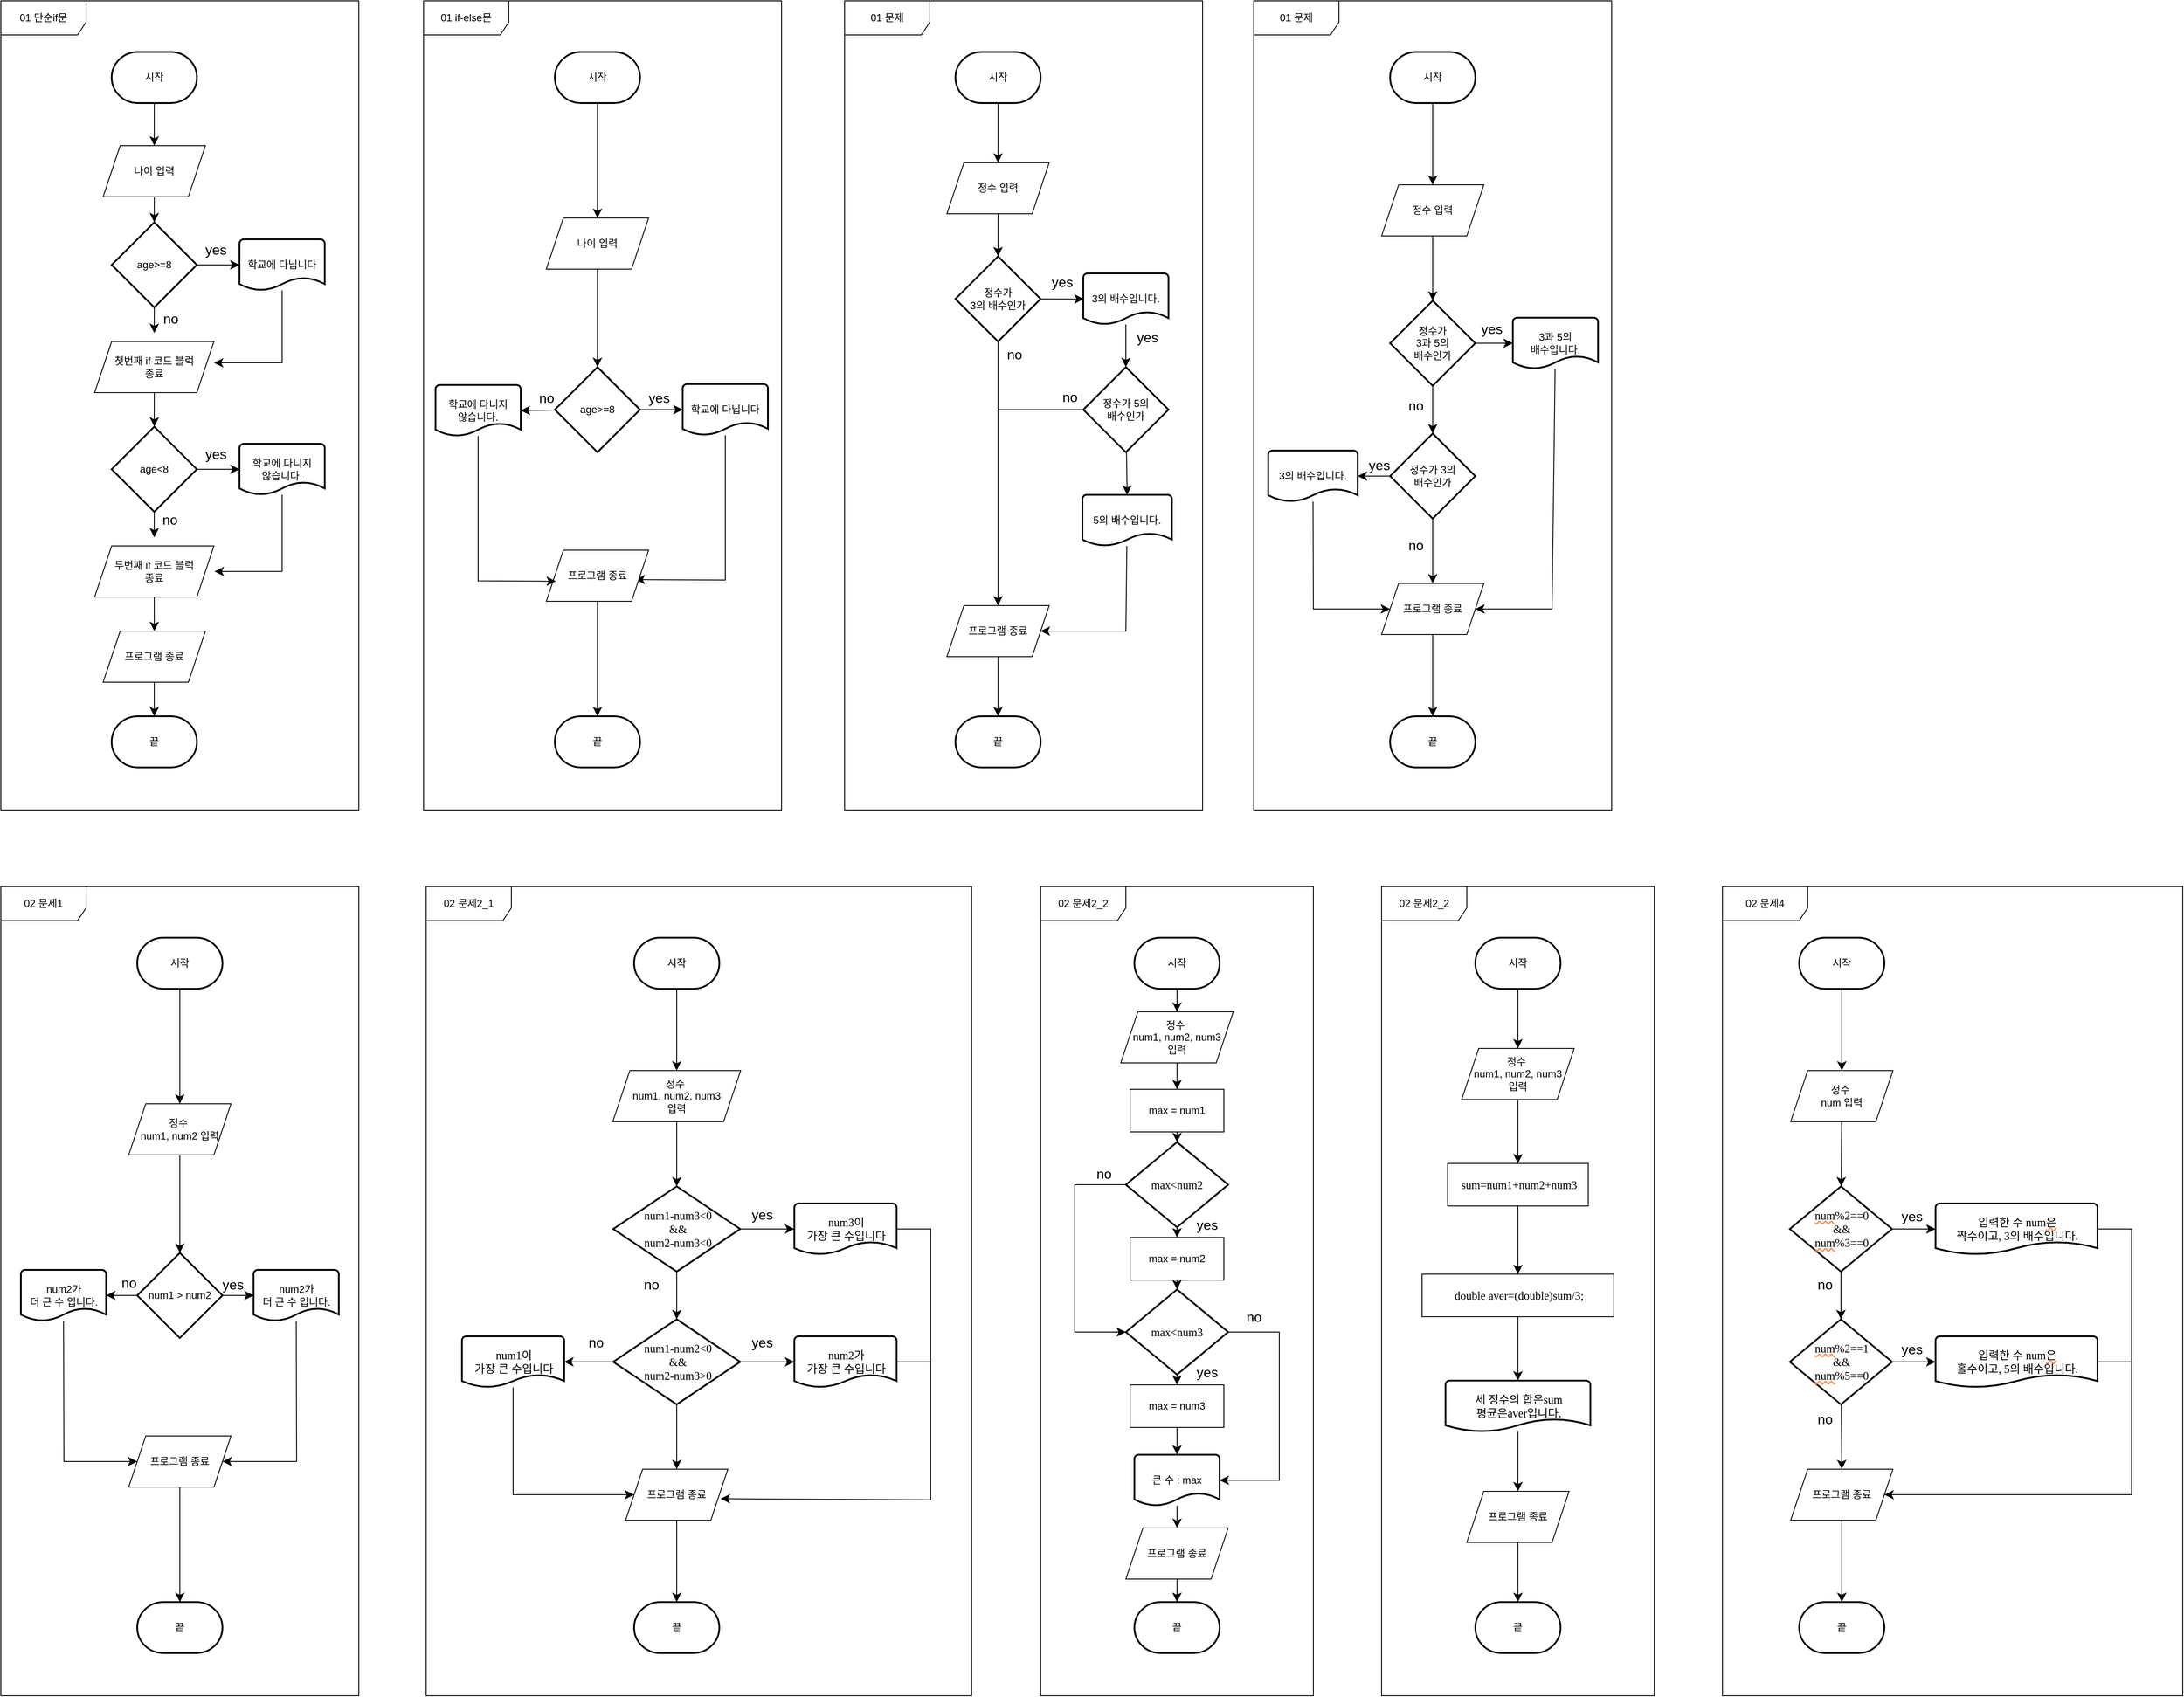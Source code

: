 <mxfile version="26.0.16" pages="2">
  <diagram name="Ch6-C01If문" id="0QQuftoLKrZfVguLKou1">
    <mxGraphModel dx="3600" dy="4116" grid="1" gridSize="10" guides="1" tooltips="1" connect="1" arrows="1" fold="1" page="0" pageScale="1" pageWidth="827" pageHeight="1169" math="0" shadow="0">
      <root>
        <mxCell id="0" />
        <mxCell id="1" parent="0" />
        <mxCell id="jg6SUQsdEgEUDbtEuBOz-22" style="edgeStyle=none;curved=1;rounded=0;orthogonalLoop=1;jettySize=auto;html=1;entryX=0.5;entryY=0;entryDx=0;entryDy=0;fontSize=12;startSize=8;endSize=8;" edge="1" parent="1" source="jg6SUQsdEgEUDbtEuBOz-5" target="jg6SUQsdEgEUDbtEuBOz-15">
          <mxGeometry relative="1" as="geometry" />
        </mxCell>
        <mxCell id="jg6SUQsdEgEUDbtEuBOz-16" style="edgeStyle=none;curved=1;rounded=0;orthogonalLoop=1;jettySize=auto;html=1;exitX=1;exitY=0.5;exitDx=0;exitDy=0;exitPerimeter=0;fontSize=12;startSize=8;endSize=8;" edge="1" parent="1" source="jg6SUQsdEgEUDbtEuBOz-7">
          <mxGeometry relative="1" as="geometry">
            <mxPoint x="-320.0" y="-210" as="targetPoint" />
          </mxGeometry>
        </mxCell>
        <mxCell id="jg6SUQsdEgEUDbtEuBOz-17" style="edgeStyle=none;curved=1;rounded=0;orthogonalLoop=1;jettySize=auto;html=1;entryX=0.5;entryY=0;entryDx=0;entryDy=0;fontSize=12;startSize=8;endSize=8;" edge="1" parent="1" source="jg6SUQsdEgEUDbtEuBOz-7">
          <mxGeometry relative="1" as="geometry">
            <mxPoint x="-420" y="-130" as="targetPoint" />
          </mxGeometry>
        </mxCell>
        <mxCell id="jg6SUQsdEgEUDbtEuBOz-21" style="edgeStyle=none;curved=1;rounded=0;orthogonalLoop=1;jettySize=auto;html=1;entryX=0.5;entryY=0;entryDx=0;entryDy=0;entryPerimeter=0;fontSize=12;startSize=8;endSize=8;" edge="1" parent="1" source="jg6SUQsdEgEUDbtEuBOz-15" target="jg6SUQsdEgEUDbtEuBOz-7">
          <mxGeometry relative="1" as="geometry" />
        </mxCell>
        <mxCell id="jg6SUQsdEgEUDbtEuBOz-24" style="edgeStyle=none;curved=0;rounded=0;orthogonalLoop=1;jettySize=auto;html=1;fontSize=12;startSize=8;endSize=8;" edge="1" parent="1" source="jg6SUQsdEgEUDbtEuBOz-23">
          <mxGeometry relative="1" as="geometry">
            <mxPoint x="-350" y="-95" as="targetPoint" />
            <Array as="points">
              <mxPoint x="-270" y="-95" />
            </Array>
          </mxGeometry>
        </mxCell>
        <mxCell id="jg6SUQsdEgEUDbtEuBOz-5" value="시작" style="strokeWidth=2;html=1;shape=mxgraph.flowchart.terminator;whiteSpace=wrap;" vertex="1" parent="1">
          <mxGeometry x="-470" y="-460" width="100" height="60" as="geometry" />
        </mxCell>
        <mxCell id="jg6SUQsdEgEUDbtEuBOz-6" value="끝" style="strokeWidth=2;html=1;shape=mxgraph.flowchart.terminator;whiteSpace=wrap;" vertex="1" parent="1">
          <mxGeometry x="-470" y="320" width="100" height="60" as="geometry" />
        </mxCell>
        <mxCell id="jg6SUQsdEgEUDbtEuBOz-7" value="age&amp;gt;=8" style="strokeWidth=2;html=1;shape=mxgraph.flowchart.decision;whiteSpace=wrap;" vertex="1" parent="1">
          <mxGeometry x="-470" y="-260" width="100" height="100" as="geometry" />
        </mxCell>
        <mxCell id="jg6SUQsdEgEUDbtEuBOz-23" value="&lt;div&gt;&lt;span style=&quot;background-color: transparent; color: light-dark(rgb(0, 0, 0), rgb(255, 255, 255));&quot;&gt;학교에 다닙니다&lt;/span&gt;&lt;/div&gt;" style="strokeWidth=2;html=1;shape=mxgraph.flowchart.document2;whiteSpace=wrap;size=0.25;" vertex="1" parent="1">
          <mxGeometry x="-320" y="-240" width="100" height="60" as="geometry" />
        </mxCell>
        <mxCell id="jg6SUQsdEgEUDbtEuBOz-25" value="yes" style="text;html=1;align=center;verticalAlign=middle;resizable=0;points=[];autosize=1;strokeColor=none;fillColor=none;fontSize=16;" vertex="1" parent="1">
          <mxGeometry x="-373" y="-243" width="50" height="30" as="geometry" />
        </mxCell>
        <mxCell id="jg6SUQsdEgEUDbtEuBOz-26" value="no" style="text;html=1;align=center;verticalAlign=middle;resizable=0;points=[];autosize=1;strokeColor=none;fillColor=none;fontSize=16;" vertex="1" parent="1">
          <mxGeometry x="-421" y="-162" width="40" height="30" as="geometry" />
        </mxCell>
        <mxCell id="jg6SUQsdEgEUDbtEuBOz-15" value="나이 입력" style="shape=parallelogram;perimeter=parallelogramPerimeter;whiteSpace=wrap;html=1;fixedSize=1;" vertex="1" parent="1">
          <mxGeometry x="-480" y="-350" width="120" height="60" as="geometry" />
        </mxCell>
        <mxCell id="jg6SUQsdEgEUDbtEuBOz-29" style="edgeStyle=none;curved=1;rounded=0;orthogonalLoop=1;jettySize=auto;html=1;exitX=1;exitY=0.5;exitDx=0;exitDy=0;exitPerimeter=0;fontSize=12;startSize=8;endSize=8;" edge="1" source="jg6SUQsdEgEUDbtEuBOz-36" parent="1">
          <mxGeometry relative="1" as="geometry">
            <mxPoint x="-320.0" y="30" as="targetPoint" />
          </mxGeometry>
        </mxCell>
        <mxCell id="jg6SUQsdEgEUDbtEuBOz-30" style="edgeStyle=none;curved=1;rounded=0;orthogonalLoop=1;jettySize=auto;html=1;entryX=0.5;entryY=0;entryDx=0;entryDy=0;fontSize=12;startSize=8;endSize=8;" edge="1" source="jg6SUQsdEgEUDbtEuBOz-36" parent="1">
          <mxGeometry relative="1" as="geometry">
            <mxPoint x="-420" y="110" as="targetPoint" />
          </mxGeometry>
        </mxCell>
        <mxCell id="jg6SUQsdEgEUDbtEuBOz-31" style="edgeStyle=none;curved=0;rounded=0;orthogonalLoop=1;jettySize=auto;html=1;fontSize=12;startSize=8;endSize=8;entryX=1.005;entryY=0.571;entryDx=0;entryDy=0;entryPerimeter=0;" edge="1" source="jg6SUQsdEgEUDbtEuBOz-32" parent="1">
          <mxGeometry relative="1" as="geometry">
            <mxPoint x="-349.3" y="149.97" as="targetPoint" />
            <Array as="points">
              <mxPoint x="-270" y="150" />
            </Array>
          </mxGeometry>
        </mxCell>
        <mxCell id="jg6SUQsdEgEUDbtEuBOz-32" value="학교에 다니지&lt;div&gt;않습니다.&lt;/div&gt;" style="strokeWidth=2;html=1;shape=mxgraph.flowchart.document2;whiteSpace=wrap;size=0.25;" vertex="1" parent="1">
          <mxGeometry x="-320" width="100" height="60" as="geometry" />
        </mxCell>
        <mxCell id="jg6SUQsdEgEUDbtEuBOz-33" value="yes" style="text;html=1;align=center;verticalAlign=middle;resizable=0;points=[];autosize=1;strokeColor=none;fillColor=none;fontSize=16;" vertex="1" parent="1">
          <mxGeometry x="-373" y="-3" width="50" height="30" as="geometry" />
        </mxCell>
        <mxCell id="jg6SUQsdEgEUDbtEuBOz-34" value="no" style="text;html=1;align=center;verticalAlign=middle;resizable=0;points=[];autosize=1;strokeColor=none;fillColor=none;fontSize=16;" vertex="1" parent="1">
          <mxGeometry x="-422" y="74" width="40" height="30" as="geometry" />
        </mxCell>
        <mxCell id="jg6SUQsdEgEUDbtEuBOz-36" value="age&amp;lt;8" style="strokeWidth=2;html=1;shape=mxgraph.flowchart.decision;whiteSpace=wrap;" vertex="1" parent="1">
          <mxGeometry x="-470" y="-20" width="100" height="100" as="geometry" />
        </mxCell>
        <mxCell id="jg6SUQsdEgEUDbtEuBOz-37" style="edgeStyle=none;curved=1;rounded=0;orthogonalLoop=1;jettySize=auto;html=1;entryX=0.5;entryY=0;entryDx=0;entryDy=0;entryPerimeter=0;fontSize=12;startSize=8;endSize=8;" edge="1" parent="1" target="jg6SUQsdEgEUDbtEuBOz-36">
          <mxGeometry relative="1" as="geometry">
            <mxPoint x="-420" y="-60" as="sourcePoint" />
          </mxGeometry>
        </mxCell>
        <mxCell id="jg6SUQsdEgEUDbtEuBOz-39" value="프로그램 종료" style="shape=parallelogram;perimeter=parallelogramPerimeter;whiteSpace=wrap;html=1;fixedSize=1;" vertex="1" parent="1">
          <mxGeometry x="-480" y="220" width="120" height="60" as="geometry" />
        </mxCell>
        <mxCell id="jg6SUQsdEgEUDbtEuBOz-42" style="edgeStyle=none;curved=1;rounded=0;orthogonalLoop=1;jettySize=auto;html=1;entryX=0.5;entryY=0;entryDx=0;entryDy=0;fontSize=12;startSize=8;endSize=8;" edge="1" parent="1" source="jg6SUQsdEgEUDbtEuBOz-40" target="jg6SUQsdEgEUDbtEuBOz-39">
          <mxGeometry relative="1" as="geometry" />
        </mxCell>
        <mxCell id="jg6SUQsdEgEUDbtEuBOz-40" value="&lt;span style=&quot;color: light-dark(rgb(0, 0, 0), rgb(255, 255, 255)); background-color: transparent;&quot;&gt;두번째 if 코드&amp;nbsp;&lt;/span&gt;&lt;span style=&quot;color: light-dark(rgb(0, 0, 0), rgb(255, 255, 255)); background-color: transparent;&quot;&gt;블럭&lt;/span&gt;&lt;div&gt;&lt;span style=&quot;color: light-dark(rgb(0, 0, 0), rgb(255, 255, 255)); background-color: transparent;&quot;&gt;종료&lt;/span&gt;&lt;/div&gt;" style="shape=parallelogram;perimeter=parallelogramPerimeter;whiteSpace=wrap;html=1;fixedSize=1;" vertex="1" parent="1">
          <mxGeometry x="-490" y="120" width="140" height="60" as="geometry" />
        </mxCell>
        <mxCell id="jg6SUQsdEgEUDbtEuBOz-41" value="&lt;span style=&quot;color: light-dark(rgb(0, 0, 0), rgb(255, 255, 255)); background-color: transparent;&quot;&gt;첫번째 if 코드&amp;nbsp;&lt;/span&gt;&lt;span style=&quot;color: light-dark(rgb(0, 0, 0), rgb(255, 255, 255)); background-color: transparent;&quot;&gt;블럭&lt;/span&gt;&lt;div&gt;&lt;span style=&quot;color: light-dark(rgb(0, 0, 0), rgb(255, 255, 255)); background-color: transparent;&quot;&gt;종료&lt;/span&gt;&lt;/div&gt;" style="shape=parallelogram;perimeter=parallelogramPerimeter;whiteSpace=wrap;html=1;fixedSize=1;" vertex="1" parent="1">
          <mxGeometry x="-490" y="-120" width="140" height="60" as="geometry" />
        </mxCell>
        <mxCell id="jg6SUQsdEgEUDbtEuBOz-43" style="edgeStyle=none;curved=1;rounded=0;orthogonalLoop=1;jettySize=auto;html=1;entryX=0.5;entryY=0;entryDx=0;entryDy=0;entryPerimeter=0;fontSize=12;startSize=8;endSize=8;" edge="1" parent="1" source="jg6SUQsdEgEUDbtEuBOz-39" target="jg6SUQsdEgEUDbtEuBOz-6">
          <mxGeometry relative="1" as="geometry" />
        </mxCell>
        <mxCell id="jg6SUQsdEgEUDbtEuBOz-44" value="01 단순if문" style="shape=umlFrame;whiteSpace=wrap;html=1;pointerEvents=0;width=100;height=40;" vertex="1" parent="1">
          <mxGeometry x="-600" y="-520" width="420" height="950" as="geometry" />
        </mxCell>
        <mxCell id="jg6SUQsdEgEUDbtEuBOz-45" style="edgeStyle=none;curved=1;rounded=0;orthogonalLoop=1;jettySize=auto;html=1;entryX=0.5;entryY=0;entryDx=0;entryDy=0;fontSize=12;startSize=8;endSize=8;" edge="1" source="jg6SUQsdEgEUDbtEuBOz-50" target="jg6SUQsdEgEUDbtEuBOz-56" parent="1">
          <mxGeometry relative="1" as="geometry" />
        </mxCell>
        <mxCell id="jg6SUQsdEgEUDbtEuBOz-46" style="edgeStyle=none;curved=1;rounded=0;orthogonalLoop=1;jettySize=auto;html=1;exitX=1;exitY=0.5;exitDx=0;exitDy=0;exitPerimeter=0;fontSize=12;startSize=8;endSize=8;entryX=0;entryY=0.5;entryDx=0;entryDy=0;entryPerimeter=0;" edge="1" source="jg6SUQsdEgEUDbtEuBOz-52" parent="1" target="jg6SUQsdEgEUDbtEuBOz-53">
          <mxGeometry relative="1" as="geometry">
            <mxPoint x="200.0" y="-210" as="targetPoint" />
          </mxGeometry>
        </mxCell>
        <mxCell id="jg6SUQsdEgEUDbtEuBOz-50" value="시작" style="strokeWidth=2;html=1;shape=mxgraph.flowchart.terminator;whiteSpace=wrap;" vertex="1" parent="1">
          <mxGeometry x="50" y="-460" width="100" height="60" as="geometry" />
        </mxCell>
        <mxCell id="jg6SUQsdEgEUDbtEuBOz-51" value="끝" style="strokeWidth=2;html=1;shape=mxgraph.flowchart.terminator;whiteSpace=wrap;" vertex="1" parent="1">
          <mxGeometry x="50" y="320" width="100" height="60" as="geometry" />
        </mxCell>
        <mxCell id="jg6SUQsdEgEUDbtEuBOz-52" value="age&amp;gt;=8" style="strokeWidth=2;html=1;shape=mxgraph.flowchart.decision;whiteSpace=wrap;" vertex="1" parent="1">
          <mxGeometry x="50" y="-90" width="100" height="100" as="geometry" />
        </mxCell>
        <mxCell id="jg6SUQsdEgEUDbtEuBOz-73" style="edgeStyle=none;curved=0;rounded=0;orthogonalLoop=1;jettySize=auto;html=1;fontSize=12;startSize=8;endSize=8;entryX=0.872;entryY=0.575;entryDx=0;entryDy=0;entryPerimeter=0;" edge="1" parent="1" source="jg6SUQsdEgEUDbtEuBOz-53" target="jg6SUQsdEgEUDbtEuBOz-65">
          <mxGeometry relative="1" as="geometry">
            <mxPoint x="150" y="200" as="targetPoint" />
            <Array as="points">
              <mxPoint x="250" y="160" />
            </Array>
          </mxGeometry>
        </mxCell>
        <mxCell id="jg6SUQsdEgEUDbtEuBOz-53" value="&lt;div&gt;&lt;span style=&quot;background-color: transparent; color: light-dark(rgb(0, 0, 0), rgb(255, 255, 255));&quot;&gt;학교에 다닙니다&lt;/span&gt;&lt;/div&gt;" style="strokeWidth=2;html=1;shape=mxgraph.flowchart.document2;whiteSpace=wrap;size=0.25;" vertex="1" parent="1">
          <mxGeometry x="200" y="-70" width="100" height="60" as="geometry" />
        </mxCell>
        <mxCell id="jg6SUQsdEgEUDbtEuBOz-54" value="yes" style="text;html=1;align=center;verticalAlign=middle;resizable=0;points=[];autosize=1;strokeColor=none;fillColor=none;fontSize=16;" vertex="1" parent="1">
          <mxGeometry x="147" y="-69" width="50" height="30" as="geometry" />
        </mxCell>
        <mxCell id="jg6SUQsdEgEUDbtEuBOz-55" value="no" style="text;html=1;align=center;verticalAlign=middle;resizable=0;points=[];autosize=1;strokeColor=none;fillColor=none;fontSize=16;" vertex="1" parent="1">
          <mxGeometry x="20" y="-69" width="40" height="30" as="geometry" />
        </mxCell>
        <mxCell id="jg6SUQsdEgEUDbtEuBOz-80" style="edgeStyle=none;curved=1;rounded=0;orthogonalLoop=1;jettySize=auto;html=1;fontSize=12;startSize=8;endSize=8;" edge="1" parent="1" source="jg6SUQsdEgEUDbtEuBOz-56" target="jg6SUQsdEgEUDbtEuBOz-52">
          <mxGeometry relative="1" as="geometry" />
        </mxCell>
        <mxCell id="jg6SUQsdEgEUDbtEuBOz-56" value="나이 입력" style="shape=parallelogram;perimeter=parallelogramPerimeter;whiteSpace=wrap;html=1;fixedSize=1;" vertex="1" parent="1">
          <mxGeometry x="40" y="-265" width="120" height="60" as="geometry" />
        </mxCell>
        <mxCell id="jg6SUQsdEgEUDbtEuBOz-65" value="프로그램 종료" style="shape=parallelogram;perimeter=parallelogramPerimeter;whiteSpace=wrap;html=1;fixedSize=1;" vertex="1" parent="1">
          <mxGeometry x="40" y="125" width="120" height="60" as="geometry" />
        </mxCell>
        <mxCell id="jg6SUQsdEgEUDbtEuBOz-69" style="edgeStyle=none;curved=1;rounded=0;orthogonalLoop=1;jettySize=auto;html=1;entryX=0.5;entryY=0;entryDx=0;entryDy=0;entryPerimeter=0;fontSize=12;startSize=8;endSize=8;" edge="1" source="jg6SUQsdEgEUDbtEuBOz-65" target="jg6SUQsdEgEUDbtEuBOz-51" parent="1">
          <mxGeometry relative="1" as="geometry" />
        </mxCell>
        <mxCell id="jg6SUQsdEgEUDbtEuBOz-70" value="01 if-else문" style="shape=umlFrame;whiteSpace=wrap;html=1;pointerEvents=0;width=100;height=40;" vertex="1" parent="1">
          <mxGeometry x="-104" y="-520" width="420" height="950" as="geometry" />
        </mxCell>
        <mxCell id="jg6SUQsdEgEUDbtEuBOz-71" value="&lt;div&gt;&lt;span style=&quot;background-color: transparent; color: light-dark(rgb(0, 0, 0), rgb(255, 255, 255));&quot;&gt;학교에 다니지&lt;/span&gt;&lt;/div&gt;&lt;div&gt;&lt;span style=&quot;background-color: transparent; color: light-dark(rgb(0, 0, 0), rgb(255, 255, 255));&quot;&gt;않습니다.&lt;/span&gt;&lt;/div&gt;" style="strokeWidth=2;html=1;shape=mxgraph.flowchart.document2;whiteSpace=wrap;size=0.25;" vertex="1" parent="1">
          <mxGeometry x="-90" y="-69" width="100" height="60" as="geometry" />
        </mxCell>
        <mxCell id="jg6SUQsdEgEUDbtEuBOz-74" style="edgeStyle=none;curved=1;rounded=0;orthogonalLoop=1;jettySize=auto;html=1;entryX=1;entryY=0.5;entryDx=0;entryDy=0;entryPerimeter=0;fontSize=12;startSize=8;endSize=8;" edge="1" parent="1" source="jg6SUQsdEgEUDbtEuBOz-52" target="jg6SUQsdEgEUDbtEuBOz-71">
          <mxGeometry relative="1" as="geometry">
            <mxPoint x="-20" y="-148.0" as="targetPoint" />
          </mxGeometry>
        </mxCell>
        <mxCell id="jg6SUQsdEgEUDbtEuBOz-75" style="edgeStyle=none;curved=0;rounded=0;orthogonalLoop=1;jettySize=auto;html=1;entryX=0.094;entryY=0.608;entryDx=0;entryDy=0;entryPerimeter=0;fontSize=12;startSize=8;endSize=8;" edge="1" parent="1" source="jg6SUQsdEgEUDbtEuBOz-71" target="jg6SUQsdEgEUDbtEuBOz-65">
          <mxGeometry relative="1" as="geometry">
            <Array as="points">
              <mxPoint x="-40" y="161" />
            </Array>
          </mxGeometry>
        </mxCell>
        <mxCell id="jg6SUQsdEgEUDbtEuBOz-81" style="edgeStyle=none;curved=1;rounded=0;orthogonalLoop=1;jettySize=auto;html=1;entryX=0.5;entryY=0;entryDx=0;entryDy=0;fontSize=12;startSize=8;endSize=8;" edge="1" source="jg6SUQsdEgEUDbtEuBOz-86" target="jg6SUQsdEgEUDbtEuBOz-92" parent="1">
          <mxGeometry relative="1" as="geometry" />
        </mxCell>
        <mxCell id="jg6SUQsdEgEUDbtEuBOz-84" style="edgeStyle=none;curved=1;rounded=0;orthogonalLoop=1;jettySize=auto;html=1;entryX=0.5;entryY=0;entryDx=0;entryDy=0;entryPerimeter=0;fontSize=12;startSize=8;endSize=8;" edge="1" source="jg6SUQsdEgEUDbtEuBOz-92" target="jg6SUQsdEgEUDbtEuBOz-88" parent="1">
          <mxGeometry relative="1" as="geometry" />
        </mxCell>
        <mxCell id="jg6SUQsdEgEUDbtEuBOz-86" value="시작" style="strokeWidth=2;html=1;shape=mxgraph.flowchart.terminator;whiteSpace=wrap;" vertex="1" parent="1">
          <mxGeometry x="520" y="-460" width="100" height="60" as="geometry" />
        </mxCell>
        <mxCell id="jg6SUQsdEgEUDbtEuBOz-87" value="끝" style="strokeWidth=2;html=1;shape=mxgraph.flowchart.terminator;whiteSpace=wrap;" vertex="1" parent="1">
          <mxGeometry x="520" y="320" width="100" height="60" as="geometry" />
        </mxCell>
        <mxCell id="jg6SUQsdEgEUDbtEuBOz-109" style="edgeStyle=none;curved=1;rounded=0;orthogonalLoop=1;jettySize=auto;html=1;fontSize=12;startSize=8;endSize=8;" edge="1" parent="1" source="jg6SUQsdEgEUDbtEuBOz-88" target="jg6SUQsdEgEUDbtEuBOz-101">
          <mxGeometry relative="1" as="geometry" />
        </mxCell>
        <mxCell id="jg6SUQsdEgEUDbtEuBOz-88" value="정수가&lt;div&gt;3의 배수인가&lt;/div&gt;" style="strokeWidth=2;html=1;shape=mxgraph.flowchart.decision;whiteSpace=wrap;" vertex="1" parent="1">
          <mxGeometry x="520" y="-220" width="100" height="100" as="geometry" />
        </mxCell>
        <mxCell id="jg6SUQsdEgEUDbtEuBOz-89" value="&lt;div&gt;&lt;span style=&quot;background-color: transparent; color: light-dark(rgb(0, 0, 0), rgb(255, 255, 255));&quot;&gt;3의 배수입니다.&lt;/span&gt;&lt;/div&gt;" style="strokeWidth=2;html=1;shape=mxgraph.flowchart.document2;whiteSpace=wrap;size=0.25;" vertex="1" parent="1">
          <mxGeometry x="670" y="-200" width="100" height="60" as="geometry" />
        </mxCell>
        <mxCell id="jg6SUQsdEgEUDbtEuBOz-90" value="yes" style="text;html=1;align=center;verticalAlign=middle;resizable=0;points=[];autosize=1;strokeColor=none;fillColor=none;fontSize=16;" vertex="1" parent="1">
          <mxGeometry x="620" y="-205" width="50" height="30" as="geometry" />
        </mxCell>
        <mxCell id="jg6SUQsdEgEUDbtEuBOz-91" value="no" style="text;html=1;align=center;verticalAlign=middle;resizable=0;points=[];autosize=1;strokeColor=none;fillColor=none;fontSize=16;" vertex="1" parent="1">
          <mxGeometry x="569" y="-120" width="40" height="30" as="geometry" />
        </mxCell>
        <mxCell id="jg6SUQsdEgEUDbtEuBOz-92" value="정수 입력" style="shape=parallelogram;perimeter=parallelogramPerimeter;whiteSpace=wrap;html=1;fixedSize=1;" vertex="1" parent="1">
          <mxGeometry x="510" y="-330" width="120" height="60" as="geometry" />
        </mxCell>
        <mxCell id="jg6SUQsdEgEUDbtEuBOz-115" style="edgeStyle=none;curved=1;rounded=0;orthogonalLoop=1;jettySize=auto;html=1;fontSize=12;startSize=8;endSize=8;endArrow=none;startFill=0;" edge="1" parent="1" source="jg6SUQsdEgEUDbtEuBOz-99">
          <mxGeometry relative="1" as="geometry">
            <mxPoint x="570" y="-40" as="targetPoint" />
          </mxGeometry>
        </mxCell>
        <mxCell id="jg6SUQsdEgEUDbtEuBOz-99" value="정수가 5의&lt;div&gt;배수인가&lt;/div&gt;" style="strokeWidth=2;html=1;shape=mxgraph.flowchart.decision;whiteSpace=wrap;" vertex="1" parent="1">
          <mxGeometry x="670" y="-90" width="100" height="100" as="geometry" />
        </mxCell>
        <mxCell id="jg6SUQsdEgEUDbtEuBOz-101" value="프로그램 종료" style="shape=parallelogram;perimeter=parallelogramPerimeter;whiteSpace=wrap;html=1;fixedSize=1;" vertex="1" parent="1">
          <mxGeometry x="510" y="190" width="120" height="60" as="geometry" />
        </mxCell>
        <mxCell id="jg6SUQsdEgEUDbtEuBOz-105" style="edgeStyle=none;curved=1;rounded=0;orthogonalLoop=1;jettySize=auto;html=1;entryX=0.5;entryY=0;entryDx=0;entryDy=0;entryPerimeter=0;fontSize=12;startSize=8;endSize=8;" edge="1" source="jg6SUQsdEgEUDbtEuBOz-101" target="jg6SUQsdEgEUDbtEuBOz-87" parent="1">
          <mxGeometry relative="1" as="geometry" />
        </mxCell>
        <mxCell id="jg6SUQsdEgEUDbtEuBOz-106" value="01 문제" style="shape=umlFrame;whiteSpace=wrap;html=1;pointerEvents=0;width=100;height=40;" vertex="1" parent="1">
          <mxGeometry x="390" y="-520" width="420" height="950" as="geometry" />
        </mxCell>
        <mxCell id="jg6SUQsdEgEUDbtEuBOz-114" style="edgeStyle=none;curved=0;rounded=0;orthogonalLoop=1;jettySize=auto;html=1;entryX=1;entryY=0.5;entryDx=0;entryDy=0;fontSize=12;startSize=8;endSize=8;" edge="1" parent="1" source="jg6SUQsdEgEUDbtEuBOz-107" target="jg6SUQsdEgEUDbtEuBOz-101">
          <mxGeometry relative="1" as="geometry">
            <Array as="points">
              <mxPoint x="720" y="220" />
            </Array>
          </mxGeometry>
        </mxCell>
        <mxCell id="jg6SUQsdEgEUDbtEuBOz-107" value="&lt;div&gt;&lt;span style=&quot;background-color: transparent; color: light-dark(rgb(0, 0, 0), rgb(255, 255, 255));&quot;&gt;5의 배수입니다.&lt;/span&gt;&lt;/div&gt;" style="strokeWidth=2;html=1;shape=mxgraph.flowchart.document2;whiteSpace=wrap;size=0.25;" vertex="1" parent="1">
          <mxGeometry x="669" y="60" width="105" height="60" as="geometry" />
        </mxCell>
        <mxCell id="jg6SUQsdEgEUDbtEuBOz-110" style="edgeStyle=none;curved=1;rounded=0;orthogonalLoop=1;jettySize=auto;html=1;entryX=1.013;entryY=1.17;entryDx=0;entryDy=0;entryPerimeter=0;fontSize=12;startSize=8;endSize=8;" edge="1" parent="1" source="jg6SUQsdEgEUDbtEuBOz-88" target="jg6SUQsdEgEUDbtEuBOz-90">
          <mxGeometry relative="1" as="geometry" />
        </mxCell>
        <mxCell id="jg6SUQsdEgEUDbtEuBOz-111" style="edgeStyle=none;curved=1;rounded=0;orthogonalLoop=1;jettySize=auto;html=1;entryX=0.5;entryY=0;entryDx=0;entryDy=0;entryPerimeter=0;fontSize=12;startSize=8;endSize=8;" edge="1" parent="1" source="jg6SUQsdEgEUDbtEuBOz-89" target="jg6SUQsdEgEUDbtEuBOz-99">
          <mxGeometry relative="1" as="geometry" />
        </mxCell>
        <mxCell id="jg6SUQsdEgEUDbtEuBOz-113" style="edgeStyle=none;curved=1;rounded=0;orthogonalLoop=1;jettySize=auto;html=1;entryX=0.5;entryY=0;entryDx=0;entryDy=0;entryPerimeter=0;fontSize=12;startSize=8;endSize=8;" edge="1" parent="1" source="jg6SUQsdEgEUDbtEuBOz-99" target="jg6SUQsdEgEUDbtEuBOz-107">
          <mxGeometry relative="1" as="geometry" />
        </mxCell>
        <mxCell id="jg6SUQsdEgEUDbtEuBOz-116" value="no" style="text;html=1;align=center;verticalAlign=middle;resizable=0;points=[];autosize=1;strokeColor=none;fillColor=none;fontSize=16;" vertex="1" parent="1">
          <mxGeometry x="634" y="-70" width="40" height="30" as="geometry" />
        </mxCell>
        <mxCell id="jg6SUQsdEgEUDbtEuBOz-117" value="yes" style="text;html=1;align=center;verticalAlign=middle;resizable=0;points=[];autosize=1;strokeColor=none;fillColor=none;fontSize=16;" vertex="1" parent="1">
          <mxGeometry x="720" y="-140" width="50" height="30" as="geometry" />
        </mxCell>
        <mxCell id="jg6SUQsdEgEUDbtEuBOz-140" style="edgeStyle=none;curved=1;rounded=0;orthogonalLoop=1;jettySize=auto;html=1;entryX=0.5;entryY=0;entryDx=0;entryDy=0;fontSize=12;startSize=8;endSize=8;" edge="1" parent="1" source="jg6SUQsdEgEUDbtEuBOz-120" target="jg6SUQsdEgEUDbtEuBOz-127">
          <mxGeometry relative="1" as="geometry" />
        </mxCell>
        <mxCell id="jg6SUQsdEgEUDbtEuBOz-120" value="시작" style="strokeWidth=2;html=1;shape=mxgraph.flowchart.terminator;whiteSpace=wrap;" vertex="1" parent="1">
          <mxGeometry x="1030" y="-460" width="100" height="60" as="geometry" />
        </mxCell>
        <mxCell id="jg6SUQsdEgEUDbtEuBOz-121" value="끝" style="strokeWidth=2;html=1;shape=mxgraph.flowchart.terminator;whiteSpace=wrap;" vertex="1" parent="1">
          <mxGeometry x="1030" y="320" width="100" height="60" as="geometry" />
        </mxCell>
        <mxCell id="jg6SUQsdEgEUDbtEuBOz-142" style="edgeStyle=none;curved=1;rounded=0;orthogonalLoop=1;jettySize=auto;html=1;fontSize=12;startSize=8;endSize=8;" edge="1" parent="1" source="jg6SUQsdEgEUDbtEuBOz-123" target="jg6SUQsdEgEUDbtEuBOz-129">
          <mxGeometry relative="1" as="geometry" />
        </mxCell>
        <mxCell id="jg6SUQsdEgEUDbtEuBOz-123" value="정수가&lt;div&gt;3과 5의&lt;/div&gt;&lt;div&gt;배수인가&lt;/div&gt;" style="strokeWidth=2;html=1;shape=mxgraph.flowchart.decision;whiteSpace=wrap;" vertex="1" parent="1">
          <mxGeometry x="1030" y="-168" width="100" height="100" as="geometry" />
        </mxCell>
        <mxCell id="jg6SUQsdEgEUDbtEuBOz-149" style="edgeStyle=none;curved=0;rounded=0;orthogonalLoop=1;jettySize=auto;html=1;entryX=1;entryY=0.5;entryDx=0;entryDy=0;fontSize=12;startSize=8;endSize=8;" edge="1" parent="1" source="jg6SUQsdEgEUDbtEuBOz-124" target="jg6SUQsdEgEUDbtEuBOz-130">
          <mxGeometry relative="1" as="geometry">
            <Array as="points">
              <mxPoint x="1220" y="194" />
            </Array>
          </mxGeometry>
        </mxCell>
        <mxCell id="jg6SUQsdEgEUDbtEuBOz-124" value="&lt;div&gt;&lt;span style=&quot;background-color: transparent; color: light-dark(rgb(0, 0, 0), rgb(255, 255, 255));&quot;&gt;3과 5의&lt;/span&gt;&lt;/div&gt;&lt;div&gt;&lt;span style=&quot;background-color: transparent; color: light-dark(rgb(0, 0, 0), rgb(255, 255, 255));&quot;&gt;배수입니다.&lt;/span&gt;&lt;/div&gt;" style="strokeWidth=2;html=1;shape=mxgraph.flowchart.document2;whiteSpace=wrap;size=0.25;" vertex="1" parent="1">
          <mxGeometry x="1174" y="-148" width="100" height="60" as="geometry" />
        </mxCell>
        <mxCell id="jg6SUQsdEgEUDbtEuBOz-125" value="yes" style="text;html=1;align=center;verticalAlign=middle;resizable=0;points=[];autosize=1;strokeColor=none;fillColor=none;fontSize=16;" vertex="1" parent="1">
          <mxGeometry x="1124" y="-150" width="50" height="30" as="geometry" />
        </mxCell>
        <mxCell id="jg6SUQsdEgEUDbtEuBOz-126" value="no" style="text;html=1;align=center;verticalAlign=middle;resizable=0;points=[];autosize=1;strokeColor=none;fillColor=none;fontSize=16;" vertex="1" parent="1">
          <mxGeometry x="1040" y="-60" width="40" height="30" as="geometry" />
        </mxCell>
        <mxCell id="jg6SUQsdEgEUDbtEuBOz-127" value="정수 입력" style="shape=parallelogram;perimeter=parallelogramPerimeter;whiteSpace=wrap;html=1;fixedSize=1;" vertex="1" parent="1">
          <mxGeometry x="1020" y="-304" width="120" height="60" as="geometry" />
        </mxCell>
        <mxCell id="jg6SUQsdEgEUDbtEuBOz-143" style="edgeStyle=none;curved=1;rounded=0;orthogonalLoop=1;jettySize=auto;html=1;entryX=0.5;entryY=0;entryDx=0;entryDy=0;fontSize=12;startSize=8;endSize=8;" edge="1" parent="1" source="jg6SUQsdEgEUDbtEuBOz-129" target="jg6SUQsdEgEUDbtEuBOz-130">
          <mxGeometry relative="1" as="geometry" />
        </mxCell>
        <mxCell id="jg6SUQsdEgEUDbtEuBOz-129" value="정수가 3의&lt;div&gt;배수인가&lt;/div&gt;" style="strokeWidth=2;html=1;shape=mxgraph.flowchart.decision;whiteSpace=wrap;" vertex="1" parent="1">
          <mxGeometry x="1030" y="-12" width="100" height="100" as="geometry" />
        </mxCell>
        <mxCell id="jg6SUQsdEgEUDbtEuBOz-144" style="edgeStyle=none;curved=1;rounded=0;orthogonalLoop=1;jettySize=auto;html=1;fontSize=12;startSize=8;endSize=8;" edge="1" parent="1" source="jg6SUQsdEgEUDbtEuBOz-130" target="jg6SUQsdEgEUDbtEuBOz-121">
          <mxGeometry relative="1" as="geometry" />
        </mxCell>
        <mxCell id="jg6SUQsdEgEUDbtEuBOz-130" value="프로그램 종료" style="shape=parallelogram;perimeter=parallelogramPerimeter;whiteSpace=wrap;html=1;fixedSize=1;" vertex="1" parent="1">
          <mxGeometry x="1020" y="164" width="120" height="60" as="geometry" />
        </mxCell>
        <mxCell id="jg6SUQsdEgEUDbtEuBOz-132" value="01 문제" style="shape=umlFrame;whiteSpace=wrap;html=1;pointerEvents=0;width=100;height=40;" vertex="1" parent="1">
          <mxGeometry x="870" y="-520" width="420" height="950" as="geometry" />
        </mxCell>
        <mxCell id="jg6SUQsdEgEUDbtEuBOz-148" style="edgeStyle=none;curved=0;rounded=0;orthogonalLoop=1;jettySize=auto;html=1;entryX=0;entryY=0.5;entryDx=0;entryDy=0;fontSize=12;startSize=8;endSize=8;" edge="1" parent="1" source="jg6SUQsdEgEUDbtEuBOz-134" target="jg6SUQsdEgEUDbtEuBOz-130">
          <mxGeometry relative="1" as="geometry">
            <Array as="points">
              <mxPoint x="940" y="194" />
            </Array>
          </mxGeometry>
        </mxCell>
        <mxCell id="jg6SUQsdEgEUDbtEuBOz-134" value="&lt;div&gt;&lt;span style=&quot;background-color: transparent; color: light-dark(rgb(0, 0, 0), rgb(255, 255, 255));&quot;&gt;3의 배수입니다.&lt;/span&gt;&lt;/div&gt;" style="strokeWidth=2;html=1;shape=mxgraph.flowchart.document2;whiteSpace=wrap;size=0.25;" vertex="1" parent="1">
          <mxGeometry x="887" y="8" width="105" height="60" as="geometry" />
        </mxCell>
        <mxCell id="jg6SUQsdEgEUDbtEuBOz-138" value="no" style="text;html=1;align=center;verticalAlign=middle;resizable=0;points=[];autosize=1;strokeColor=none;fillColor=none;fontSize=16;" vertex="1" parent="1">
          <mxGeometry x="1040" y="104" width="40" height="30" as="geometry" />
        </mxCell>
        <mxCell id="jg6SUQsdEgEUDbtEuBOz-139" value="yes" style="text;html=1;align=center;verticalAlign=middle;resizable=0;points=[];autosize=1;strokeColor=none;fillColor=none;fontSize=16;" vertex="1" parent="1">
          <mxGeometry x="992" y="10" width="50" height="30" as="geometry" />
        </mxCell>
        <mxCell id="jg6SUQsdEgEUDbtEuBOz-141" style="edgeStyle=none;curved=1;rounded=0;orthogonalLoop=1;jettySize=auto;html=1;entryX=0.5;entryY=0;entryDx=0;entryDy=0;entryPerimeter=0;fontSize=12;startSize=8;endSize=8;" edge="1" parent="1" source="jg6SUQsdEgEUDbtEuBOz-127" target="jg6SUQsdEgEUDbtEuBOz-123">
          <mxGeometry relative="1" as="geometry" />
        </mxCell>
        <mxCell id="jg6SUQsdEgEUDbtEuBOz-146" style="edgeStyle=none;curved=1;rounded=0;orthogonalLoop=1;jettySize=auto;html=1;entryX=0;entryY=0.5;entryDx=0;entryDy=0;entryPerimeter=0;fontSize=12;startSize=8;endSize=8;" edge="1" parent="1" source="jg6SUQsdEgEUDbtEuBOz-123" target="jg6SUQsdEgEUDbtEuBOz-124">
          <mxGeometry relative="1" as="geometry" />
        </mxCell>
        <mxCell id="jg6SUQsdEgEUDbtEuBOz-147" style="edgeStyle=none;curved=1;rounded=0;orthogonalLoop=1;jettySize=auto;html=1;entryX=1;entryY=0.5;entryDx=0;entryDy=0;entryPerimeter=0;fontSize=12;startSize=8;endSize=8;" edge="1" parent="1" source="jg6SUQsdEgEUDbtEuBOz-129" target="jg6SUQsdEgEUDbtEuBOz-134">
          <mxGeometry relative="1" as="geometry" />
        </mxCell>
        <mxCell id="jg6SUQsdEgEUDbtEuBOz-174" style="edgeStyle=none;curved=1;rounded=0;orthogonalLoop=1;jettySize=auto;html=1;entryX=0.5;entryY=0;entryDx=0;entryDy=0;fontSize=12;startSize=8;endSize=8;" edge="1" parent="1" source="jg6SUQsdEgEUDbtEuBOz-152" target="jg6SUQsdEgEUDbtEuBOz-159">
          <mxGeometry relative="1" as="geometry" />
        </mxCell>
        <mxCell id="jg6SUQsdEgEUDbtEuBOz-152" value="시작" style="strokeWidth=2;html=1;shape=mxgraph.flowchart.terminator;whiteSpace=wrap;" vertex="1" parent="1">
          <mxGeometry x="-440" y="580" width="100" height="60" as="geometry" />
        </mxCell>
        <mxCell id="jg6SUQsdEgEUDbtEuBOz-153" value="끝" style="strokeWidth=2;html=1;shape=mxgraph.flowchart.terminator;whiteSpace=wrap;" vertex="1" parent="1">
          <mxGeometry x="-440" y="1360" width="100" height="60" as="geometry" />
        </mxCell>
        <mxCell id="jg6SUQsdEgEUDbtEuBOz-177" style="edgeStyle=none;curved=1;rounded=0;orthogonalLoop=1;jettySize=auto;html=1;fontSize=12;startSize=8;endSize=8;" edge="1" parent="1" source="jg6SUQsdEgEUDbtEuBOz-155" target="jg6SUQsdEgEUDbtEuBOz-156">
          <mxGeometry relative="1" as="geometry" />
        </mxCell>
        <mxCell id="jg6SUQsdEgEUDbtEuBOz-155" value="num1 &amp;gt; num2" style="strokeWidth=2;html=1;shape=mxgraph.flowchart.decision;whiteSpace=wrap;" vertex="1" parent="1">
          <mxGeometry x="-440" y="950" width="100" height="100" as="geometry" />
        </mxCell>
        <mxCell id="jg6SUQsdEgEUDbtEuBOz-179" style="edgeStyle=none;curved=0;rounded=0;orthogonalLoop=1;jettySize=auto;html=1;entryX=1;entryY=0.5;entryDx=0;entryDy=0;fontSize=12;startSize=8;endSize=8;" edge="1" parent="1" source="jg6SUQsdEgEUDbtEuBOz-156" target="jg6SUQsdEgEUDbtEuBOz-162">
          <mxGeometry relative="1" as="geometry">
            <Array as="points">
              <mxPoint x="-253" y="1195" />
            </Array>
          </mxGeometry>
        </mxCell>
        <mxCell id="jg6SUQsdEgEUDbtEuBOz-156" value="&lt;div&gt;&lt;span style=&quot;background-color: transparent; color: light-dark(rgb(0, 0, 0), rgb(255, 255, 255));&quot;&gt;num2가&lt;/span&gt;&lt;/div&gt;&lt;div&gt;&lt;span style=&quot;background-color: transparent; color: light-dark(rgb(0, 0, 0), rgb(255, 255, 255));&quot;&gt;더 큰 수 입니다.&lt;/span&gt;&lt;/div&gt;" style="strokeWidth=2;html=1;shape=mxgraph.flowchart.document2;whiteSpace=wrap;size=0.25;" vertex="1" parent="1">
          <mxGeometry x="-303.5" y="970" width="100" height="60" as="geometry" />
        </mxCell>
        <mxCell id="jg6SUQsdEgEUDbtEuBOz-157" value="yes" style="text;html=1;align=center;verticalAlign=middle;resizable=0;points=[];autosize=1;strokeColor=none;fillColor=none;fontSize=16;" vertex="1" parent="1">
          <mxGeometry x="-353.5" y="972" width="50" height="30" as="geometry" />
        </mxCell>
        <mxCell id="jg6SUQsdEgEUDbtEuBOz-175" style="edgeStyle=none;curved=1;rounded=0;orthogonalLoop=1;jettySize=auto;html=1;fontSize=12;startSize=8;endSize=8;" edge="1" parent="1" source="jg6SUQsdEgEUDbtEuBOz-159" target="jg6SUQsdEgEUDbtEuBOz-155">
          <mxGeometry relative="1" as="geometry" />
        </mxCell>
        <mxCell id="jg6SUQsdEgEUDbtEuBOz-159" value="정수&amp;nbsp;&lt;div&gt;num1, num2 입력&lt;/div&gt;" style="shape=parallelogram;perimeter=parallelogramPerimeter;whiteSpace=wrap;html=1;fixedSize=1;" vertex="1" parent="1">
          <mxGeometry x="-450" y="775" width="120" height="60" as="geometry" />
        </mxCell>
        <mxCell id="jg6SUQsdEgEUDbtEuBOz-162" value="프로그램 종료" style="shape=parallelogram;perimeter=parallelogramPerimeter;whiteSpace=wrap;html=1;fixedSize=1;" vertex="1" parent="1">
          <mxGeometry x="-450" y="1165" width="120" height="60" as="geometry" />
        </mxCell>
        <mxCell id="jg6SUQsdEgEUDbtEuBOz-163" style="edgeStyle=none;curved=1;rounded=0;orthogonalLoop=1;jettySize=auto;html=1;entryX=0.5;entryY=0;entryDx=0;entryDy=0;entryPerimeter=0;fontSize=12;startSize=8;endSize=8;" edge="1" source="jg6SUQsdEgEUDbtEuBOz-162" target="jg6SUQsdEgEUDbtEuBOz-153" parent="1">
          <mxGeometry relative="1" as="geometry" />
        </mxCell>
        <mxCell id="jg6SUQsdEgEUDbtEuBOz-164" value="02 문제1" style="shape=umlFrame;whiteSpace=wrap;html=1;pointerEvents=0;width=100;height=40;" vertex="1" parent="1">
          <mxGeometry x="-600" y="520" width="420" height="950" as="geometry" />
        </mxCell>
        <mxCell id="jg6SUQsdEgEUDbtEuBOz-171" value="no" style="text;html=1;align=center;verticalAlign=middle;resizable=0;points=[];autosize=1;strokeColor=none;fillColor=none;fontSize=16;" vertex="1" parent="1">
          <mxGeometry x="-470" y="970" width="40" height="30" as="geometry" />
        </mxCell>
        <mxCell id="jg6SUQsdEgEUDbtEuBOz-178" style="edgeStyle=none;curved=0;rounded=0;orthogonalLoop=1;jettySize=auto;html=1;entryX=0;entryY=0.5;entryDx=0;entryDy=0;fontSize=12;startSize=8;endSize=8;" edge="1" parent="1" source="jg6SUQsdEgEUDbtEuBOz-172" target="jg6SUQsdEgEUDbtEuBOz-162">
          <mxGeometry relative="1" as="geometry">
            <Array as="points">
              <mxPoint x="-526" y="1195" />
            </Array>
          </mxGeometry>
        </mxCell>
        <mxCell id="jg6SUQsdEgEUDbtEuBOz-172" value="&lt;div&gt;&lt;span style=&quot;background-color: transparent; color: light-dark(rgb(0, 0, 0), rgb(255, 255, 255));&quot;&gt;num2가&lt;/span&gt;&lt;/div&gt;&lt;div&gt;&lt;span style=&quot;background-color: transparent; color: light-dark(rgb(0, 0, 0), rgb(255, 255, 255));&quot;&gt;더 큰 수 입니다.&lt;/span&gt;&lt;/div&gt;" style="strokeWidth=2;html=1;shape=mxgraph.flowchart.document2;whiteSpace=wrap;size=0.25;" vertex="1" parent="1">
          <mxGeometry x="-576.5" y="970" width="100" height="60" as="geometry" />
        </mxCell>
        <mxCell id="jg6SUQsdEgEUDbtEuBOz-176" style="edgeStyle=none;curved=1;rounded=0;orthogonalLoop=1;jettySize=auto;html=1;entryX=1;entryY=0.5;entryDx=0;entryDy=0;entryPerimeter=0;fontSize=12;startSize=8;endSize=8;" edge="1" parent="1" source="jg6SUQsdEgEUDbtEuBOz-155" target="jg6SUQsdEgEUDbtEuBOz-172">
          <mxGeometry relative="1" as="geometry" />
        </mxCell>
        <mxCell id="jg6SUQsdEgEUDbtEuBOz-204" style="edgeStyle=none;curved=1;rounded=0;orthogonalLoop=1;jettySize=auto;html=1;fontSize=12;startSize=8;endSize=8;" edge="1" parent="1" source="jg6SUQsdEgEUDbtEuBOz-181" target="jg6SUQsdEgEUDbtEuBOz-189">
          <mxGeometry relative="1" as="geometry" />
        </mxCell>
        <mxCell id="jg6SUQsdEgEUDbtEuBOz-181" value="시작" style="strokeWidth=2;html=1;shape=mxgraph.flowchart.terminator;whiteSpace=wrap;" vertex="1" parent="1">
          <mxGeometry x="143" y="580" width="100" height="60" as="geometry" />
        </mxCell>
        <mxCell id="jg6SUQsdEgEUDbtEuBOz-182" value="끝" style="strokeWidth=2;html=1;shape=mxgraph.flowchart.terminator;whiteSpace=wrap;" vertex="1" parent="1">
          <mxGeometry x="143" y="1360" width="100" height="60" as="geometry" />
        </mxCell>
        <mxCell id="jg6SUQsdEgEUDbtEuBOz-207" style="edgeStyle=none;curved=1;rounded=0;orthogonalLoop=1;jettySize=auto;html=1;fontSize=12;startSize=8;endSize=8;" edge="1" parent="1" source="jg6SUQsdEgEUDbtEuBOz-184" target="jg6SUQsdEgEUDbtEuBOz-201">
          <mxGeometry relative="1" as="geometry" />
        </mxCell>
        <mxCell id="jg6SUQsdEgEUDbtEuBOz-184" value="&lt;span style=&quot;padding: 0px 0px 0px 2px;&quot;&gt;&lt;span style=&quot;font-family: Consolas; font-size: 10pt; white-space: pre;&quot;&gt;&lt;font style=&quot;color: rgb(0, 0, 0);&quot;&gt;num1-num3&amp;lt;0&lt;/font&gt;&lt;/span&gt;&lt;/span&gt;&lt;div&gt;&lt;span style=&quot;padding: 0px 0px 0px 2px;&quot;&gt;&lt;span style=&quot;font-family: Consolas; font-size: 10pt; white-space: pre;&quot;&gt;&lt;font style=&quot;color: rgb(0, 0, 0);&quot;&gt;&amp;amp;&amp;amp;&lt;/font&gt;&lt;/span&gt;&lt;/span&gt;&lt;/div&gt;&lt;div&gt;&lt;span style=&quot;padding: 0px 0px 0px 2px;&quot;&gt;&lt;span style=&quot;font-family: Consolas; font-size: 10pt; white-space: pre;&quot;&gt;&lt;font style=&quot;color: rgb(0, 0, 0);&quot;&gt;num2-num3&amp;lt;0&lt;/font&gt;&lt;/span&gt;&lt;/span&gt;&lt;/div&gt;" style="strokeWidth=2;html=1;shape=mxgraph.flowchart.decision;whiteSpace=wrap;" vertex="1" parent="1">
          <mxGeometry x="118.5" y="872" width="149" height="100" as="geometry" />
        </mxCell>
        <mxCell id="jg6SUQsdEgEUDbtEuBOz-215" style="edgeStyle=none;curved=0;rounded=0;orthogonalLoop=1;jettySize=auto;html=1;fontSize=12;startSize=8;endSize=8;endArrow=none;startFill=0;" edge="1" parent="1" source="jg6SUQsdEgEUDbtEuBOz-186">
          <mxGeometry relative="1" as="geometry">
            <mxPoint x="491.0" y="1080" as="targetPoint" />
            <Array as="points">
              <mxPoint x="491" y="922" />
            </Array>
          </mxGeometry>
        </mxCell>
        <mxCell id="jg6SUQsdEgEUDbtEuBOz-186" value="&lt;span style=&quot;padding: 0px 0px 0px 2px;&quot;&gt;&lt;span style=&quot;font-family: Consolas; font-size: 10pt; white-space: pre;&quot;&gt;&lt;font style=&quot;color: rgb(0, 0, 0);&quot;&gt;num3이&lt;/font&gt;&lt;/span&gt;&lt;/span&gt;&lt;div&gt;&lt;span style=&quot;padding: 0px 0px 0px 2px;&quot;&gt;&lt;span style=&quot;font-family: Consolas; font-size: 10pt; white-space: pre;&quot;&gt;&lt;font style=&quot;color: rgb(0, 0, 0);&quot;&gt;가장 큰 수입니다&lt;/font&gt;&lt;/span&gt;&lt;/span&gt;&lt;/div&gt;" style="strokeWidth=2;html=1;shape=mxgraph.flowchart.document2;whiteSpace=wrap;size=0.25;" vertex="1" parent="1">
          <mxGeometry x="331" y="892" width="120" height="60" as="geometry" />
        </mxCell>
        <mxCell id="jg6SUQsdEgEUDbtEuBOz-187" value="yes" style="text;html=1;align=center;verticalAlign=middle;resizable=0;points=[];autosize=1;strokeColor=none;fillColor=none;fontSize=16;" vertex="1" parent="1">
          <mxGeometry x="268" y="890" width="50" height="30" as="geometry" />
        </mxCell>
        <mxCell id="jg6SUQsdEgEUDbtEuBOz-189" value="정수&amp;nbsp;&lt;div&gt;num1, num2, num3&lt;/div&gt;&lt;div&gt;입력&lt;/div&gt;" style="shape=parallelogram;perimeter=parallelogramPerimeter;whiteSpace=wrap;html=1;fixedSize=1;" vertex="1" parent="1">
          <mxGeometry x="118" y="736" width="150" height="60" as="geometry" />
        </mxCell>
        <mxCell id="jg6SUQsdEgEUDbtEuBOz-209" style="edgeStyle=none;curved=1;rounded=0;orthogonalLoop=1;jettySize=auto;html=1;fontSize=12;startSize=8;endSize=8;" edge="1" parent="1" source="jg6SUQsdEgEUDbtEuBOz-190" target="jg6SUQsdEgEUDbtEuBOz-182">
          <mxGeometry relative="1" as="geometry" />
        </mxCell>
        <mxCell id="jg6SUQsdEgEUDbtEuBOz-190" value="프로그램 종료" style="shape=parallelogram;perimeter=parallelogramPerimeter;whiteSpace=wrap;html=1;fixedSize=1;" vertex="1" parent="1">
          <mxGeometry x="133" y="1204" width="120" height="60" as="geometry" />
        </mxCell>
        <mxCell id="jg6SUQsdEgEUDbtEuBOz-192" value="02 문제2_1" style="shape=umlFrame;whiteSpace=wrap;html=1;pointerEvents=0;width=100;height=40;" vertex="1" parent="1">
          <mxGeometry x="-101" y="520" width="640" height="950" as="geometry" />
        </mxCell>
        <mxCell id="jg6SUQsdEgEUDbtEuBOz-193" value="no" style="text;html=1;align=center;verticalAlign=middle;resizable=0;points=[];autosize=1;strokeColor=none;fillColor=none;fontSize=16;" vertex="1" parent="1">
          <mxGeometry x="143" y="972" width="40" height="30" as="geometry" />
        </mxCell>
        <mxCell id="jg6SUQsdEgEUDbtEuBOz-208" style="edgeStyle=none;curved=1;rounded=0;orthogonalLoop=1;jettySize=auto;html=1;fontSize=12;startSize=8;endSize=8;" edge="1" parent="1" source="jg6SUQsdEgEUDbtEuBOz-201" target="jg6SUQsdEgEUDbtEuBOz-190">
          <mxGeometry relative="1" as="geometry" />
        </mxCell>
        <mxCell id="jg6SUQsdEgEUDbtEuBOz-201" value="&lt;span style=&quot;padding: 0px 0px 0px 2px;&quot;&gt;&lt;span style=&quot;font-family: Consolas; font-size: 10pt; white-space: pre;&quot;&gt;&lt;font style=&quot;color: rgb(0, 0, 0);&quot;&gt;num1-num2&amp;lt;0&lt;/font&gt;&lt;/span&gt;&lt;/span&gt;&lt;div&gt;&lt;span style=&quot;padding: 0px 0px 0px 2px;&quot;&gt;&lt;span style=&quot;font-family: Consolas; font-size: 10pt; white-space: pre;&quot;&gt;&lt;font style=&quot;color: rgb(0, 0, 0);&quot;&gt;&amp;amp;&amp;amp;&lt;/font&gt;&lt;/span&gt;&lt;/span&gt;&lt;/div&gt;&lt;div&gt;&lt;span style=&quot;padding: 0px 0px 0px 2px;&quot;&gt;&lt;span style=&quot;font-family: Consolas; font-size: 10pt; white-space: pre;&quot;&gt;&lt;font style=&quot;color: rgb(0, 0, 0);&quot;&gt;num2-num3&amp;gt;0&lt;/font&gt;&lt;/span&gt;&lt;/span&gt;&lt;/div&gt;" style="strokeWidth=2;html=1;shape=mxgraph.flowchart.decision;whiteSpace=wrap;" vertex="1" parent="1">
          <mxGeometry x="118.5" y="1028" width="149" height="100" as="geometry" />
        </mxCell>
        <mxCell id="jg6SUQsdEgEUDbtEuBOz-202" value="&lt;span style=&quot;padding: 0px 0px 0px 2px;&quot;&gt;&lt;span style=&quot;font-family: Consolas; font-size: 10pt; white-space: pre;&quot;&gt;&lt;font style=&quot;color: rgb(0, 0, 0);&quot;&gt;num2가&lt;/font&gt;&lt;/span&gt;&lt;/span&gt;&lt;div&gt;&lt;span style=&quot;padding: 0px 0px 0px 2px;&quot;&gt;&lt;span style=&quot;font-family: Consolas; font-size: 10pt; white-space: pre;&quot;&gt;&lt;font style=&quot;color: rgb(0, 0, 0);&quot;&gt;가장 큰 수입니다&lt;/font&gt;&lt;/span&gt;&lt;/span&gt;&lt;/div&gt;" style="strokeWidth=2;html=1;shape=mxgraph.flowchart.document2;whiteSpace=wrap;size=0.25;" vertex="1" parent="1">
          <mxGeometry x="331" y="1048" width="120" height="60" as="geometry" />
        </mxCell>
        <mxCell id="jg6SUQsdEgEUDbtEuBOz-219" style="edgeStyle=none;curved=0;rounded=0;orthogonalLoop=1;jettySize=auto;html=1;entryX=0;entryY=0.5;entryDx=0;entryDy=0;fontSize=12;startSize=8;endSize=8;" edge="1" parent="1" source="jg6SUQsdEgEUDbtEuBOz-203" target="jg6SUQsdEgEUDbtEuBOz-190">
          <mxGeometry relative="1" as="geometry">
            <Array as="points">
              <mxPoint x="1" y="1234" />
            </Array>
          </mxGeometry>
        </mxCell>
        <mxCell id="jg6SUQsdEgEUDbtEuBOz-203" value="&lt;span style=&quot;padding: 0px 0px 0px 2px;&quot;&gt;&lt;span style=&quot;font-family: Consolas; font-size: 10pt; white-space: pre;&quot;&gt;&lt;font style=&quot;color: rgb(0, 0, 0);&quot;&gt;num1이&lt;/font&gt;&lt;/span&gt;&lt;/span&gt;&lt;div&gt;&lt;span style=&quot;padding: 0px 0px 0px 2px;&quot;&gt;&lt;span style=&quot;font-family: Consolas; font-size: 10pt; white-space: pre;&quot;&gt;&lt;font style=&quot;color: rgb(0, 0, 0);&quot;&gt;가장 큰 수입니다&lt;/font&gt;&lt;/span&gt;&lt;/span&gt;&lt;/div&gt;" style="strokeWidth=2;html=1;shape=mxgraph.flowchart.document2;whiteSpace=wrap;size=0.25;" vertex="1" parent="1">
          <mxGeometry x="-59" y="1048" width="120" height="60" as="geometry" />
        </mxCell>
        <mxCell id="jg6SUQsdEgEUDbtEuBOz-206" style="edgeStyle=none;curved=1;rounded=0;orthogonalLoop=1;jettySize=auto;html=1;entryX=0.5;entryY=0;entryDx=0;entryDy=0;entryPerimeter=0;fontSize=12;startSize=8;endSize=8;" edge="1" parent="1" source="jg6SUQsdEgEUDbtEuBOz-189" target="jg6SUQsdEgEUDbtEuBOz-184">
          <mxGeometry relative="1" as="geometry" />
        </mxCell>
        <mxCell id="jg6SUQsdEgEUDbtEuBOz-210" style="edgeStyle=none;curved=1;rounded=0;orthogonalLoop=1;jettySize=auto;html=1;entryX=0;entryY=0.5;entryDx=0;entryDy=0;entryPerimeter=0;fontSize=12;startSize=8;endSize=8;" edge="1" parent="1" source="jg6SUQsdEgEUDbtEuBOz-184" target="jg6SUQsdEgEUDbtEuBOz-186">
          <mxGeometry relative="1" as="geometry" />
        </mxCell>
        <mxCell id="jg6SUQsdEgEUDbtEuBOz-211" style="edgeStyle=none;curved=1;rounded=0;orthogonalLoop=1;jettySize=auto;html=1;entryX=0;entryY=0.5;entryDx=0;entryDy=0;entryPerimeter=0;fontSize=12;startSize=8;endSize=8;" edge="1" parent="1" source="jg6SUQsdEgEUDbtEuBOz-201" target="jg6SUQsdEgEUDbtEuBOz-202">
          <mxGeometry relative="1" as="geometry" />
        </mxCell>
        <mxCell id="jg6SUQsdEgEUDbtEuBOz-214" style="edgeStyle=none;curved=0;rounded=0;orthogonalLoop=1;jettySize=auto;html=1;entryX=0.93;entryY=0.579;entryDx=0;entryDy=0;entryPerimeter=0;fontSize=12;startSize=8;endSize=8;exitX=1;exitY=0.5;exitDx=0;exitDy=0;exitPerimeter=0;" edge="1" parent="1" source="jg6SUQsdEgEUDbtEuBOz-202" target="jg6SUQsdEgEUDbtEuBOz-190">
          <mxGeometry relative="1" as="geometry">
            <Array as="points">
              <mxPoint x="491" y="1078" />
              <mxPoint x="491" y="1240" />
            </Array>
          </mxGeometry>
        </mxCell>
        <mxCell id="jg6SUQsdEgEUDbtEuBOz-216" value="no" style="text;html=1;align=center;verticalAlign=middle;resizable=0;points=[];autosize=1;strokeColor=none;fillColor=none;fontSize=16;" vertex="1" parent="1">
          <mxGeometry x="78" y="1040" width="40" height="30" as="geometry" />
        </mxCell>
        <mxCell id="jg6SUQsdEgEUDbtEuBOz-217" value="yes" style="text;html=1;align=center;verticalAlign=middle;resizable=0;points=[];autosize=1;strokeColor=none;fillColor=none;fontSize=16;" vertex="1" parent="1">
          <mxGeometry x="268" y="1040" width="50" height="30" as="geometry" />
        </mxCell>
        <mxCell id="jg6SUQsdEgEUDbtEuBOz-218" style="edgeStyle=none;curved=1;rounded=0;orthogonalLoop=1;jettySize=auto;html=1;entryX=1;entryY=0.5;entryDx=0;entryDy=0;entryPerimeter=0;fontSize=12;startSize=8;endSize=8;" edge="1" parent="1" source="jg6SUQsdEgEUDbtEuBOz-201" target="jg6SUQsdEgEUDbtEuBOz-203">
          <mxGeometry relative="1" as="geometry" />
        </mxCell>
        <mxCell id="jg6SUQsdEgEUDbtEuBOz-220" style="edgeStyle=none;curved=1;rounded=0;orthogonalLoop=1;jettySize=auto;html=1;entryX=0.5;entryY=0;entryDx=0;entryDy=0;fontSize=12;startSize=8;endSize=8;" edge="1" source="jg6SUQsdEgEUDbtEuBOz-221" target="jg6SUQsdEgEUDbtEuBOz-229" parent="1">
          <mxGeometry relative="1" as="geometry" />
        </mxCell>
        <mxCell id="jg6SUQsdEgEUDbtEuBOz-221" value="시작" style="strokeWidth=2;html=1;shape=mxgraph.flowchart.terminator;whiteSpace=wrap;" vertex="1" parent="1">
          <mxGeometry x="730" y="580" width="100" height="60" as="geometry" />
        </mxCell>
        <mxCell id="jg6SUQsdEgEUDbtEuBOz-222" value="끝" style="strokeWidth=2;html=1;shape=mxgraph.flowchart.terminator;whiteSpace=wrap;" vertex="1" parent="1">
          <mxGeometry x="730" y="1360" width="100" height="60" as="geometry" />
        </mxCell>
        <mxCell id="jg6SUQsdEgEUDbtEuBOz-293" style="edgeStyle=none;curved=1;rounded=0;orthogonalLoop=1;jettySize=auto;html=1;entryX=0.5;entryY=0;entryDx=0;entryDy=0;fontSize=12;startSize=8;endSize=8;" edge="1" parent="1" source="jg6SUQsdEgEUDbtEuBOz-224" target="jg6SUQsdEgEUDbtEuBOz-274">
          <mxGeometry relative="1" as="geometry" />
        </mxCell>
        <mxCell id="jg6SUQsdEgEUDbtEuBOz-224" value="&lt;font face=&quot;Consolas&quot;&gt;&lt;span style=&quot;font-size: 13.333px; white-space: pre;&quot;&gt;max&amp;lt;num2&lt;/span&gt;&lt;/font&gt;" style="strokeWidth=2;html=1;shape=mxgraph.flowchart.decision;whiteSpace=wrap;" vertex="1" parent="1">
          <mxGeometry x="720" y="820" width="120" height="100" as="geometry" />
        </mxCell>
        <mxCell id="jg6SUQsdEgEUDbtEuBOz-227" value="yes" style="text;html=1;align=center;verticalAlign=middle;resizable=0;points=[];autosize=1;strokeColor=none;fillColor=none;fontSize=16;rotation=0;" vertex="1" parent="1">
          <mxGeometry x="790" y="902" width="50" height="30" as="geometry" />
        </mxCell>
        <mxCell id="jg6SUQsdEgEUDbtEuBOz-280" style="edgeStyle=none;curved=1;rounded=0;orthogonalLoop=1;jettySize=auto;html=1;fontSize=12;startSize=8;endSize=8;" edge="1" parent="1" source="jg6SUQsdEgEUDbtEuBOz-229" target="jg6SUQsdEgEUDbtEuBOz-270">
          <mxGeometry relative="1" as="geometry" />
        </mxCell>
        <mxCell id="jg6SUQsdEgEUDbtEuBOz-229" value="정수&amp;nbsp;&lt;div&gt;num1, num2, num3&lt;/div&gt;&lt;div&gt;입력&lt;/div&gt;" style="shape=parallelogram;perimeter=parallelogramPerimeter;whiteSpace=wrap;html=1;fixedSize=1;" vertex="1" parent="1">
          <mxGeometry x="714" y="667" width="132" height="60" as="geometry" />
        </mxCell>
        <mxCell id="jg6SUQsdEgEUDbtEuBOz-230" value="프로그램 종료" style="shape=parallelogram;perimeter=parallelogramPerimeter;whiteSpace=wrap;html=1;fixedSize=1;" vertex="1" parent="1">
          <mxGeometry x="720" y="1273" width="120" height="60" as="geometry" />
        </mxCell>
        <mxCell id="jg6SUQsdEgEUDbtEuBOz-231" style="edgeStyle=none;curved=1;rounded=0;orthogonalLoop=1;jettySize=auto;html=1;entryX=0.5;entryY=0;entryDx=0;entryDy=0;entryPerimeter=0;fontSize=12;startSize=8;endSize=8;" edge="1" source="jg6SUQsdEgEUDbtEuBOz-230" target="jg6SUQsdEgEUDbtEuBOz-222" parent="1">
          <mxGeometry relative="1" as="geometry" />
        </mxCell>
        <mxCell id="jg6SUQsdEgEUDbtEuBOz-232" value="02 문제2_2" style="shape=umlFrame;whiteSpace=wrap;html=1;pointerEvents=0;width=100;height=40;" vertex="1" parent="1">
          <mxGeometry x="620" y="520" width="320" height="950" as="geometry" />
        </mxCell>
        <mxCell id="jg6SUQsdEgEUDbtEuBOz-241" value="no" style="text;html=1;align=center;verticalAlign=middle;resizable=0;points=[];autosize=1;strokeColor=none;fillColor=none;fontSize=16;" vertex="1" parent="1">
          <mxGeometry x="674" y="842" width="40" height="30" as="geometry" />
        </mxCell>
        <mxCell id="jg6SUQsdEgEUDbtEuBOz-243" value="yes" style="text;html=1;align=center;verticalAlign=middle;resizable=0;points=[];autosize=1;strokeColor=none;fillColor=none;fontSize=16;" vertex="1" parent="1">
          <mxGeometry x="790" y="1075" width="50" height="30" as="geometry" />
        </mxCell>
        <mxCell id="jg6SUQsdEgEUDbtEuBOz-247" style="edgeStyle=none;curved=1;rounded=0;orthogonalLoop=1;jettySize=auto;html=1;entryX=0.5;entryY=0;entryDx=0;entryDy=0;fontSize=12;startSize=8;endSize=8;" edge="1" source="jg6SUQsdEgEUDbtEuBOz-248" target="jg6SUQsdEgEUDbtEuBOz-256" parent="1">
          <mxGeometry relative="1" as="geometry" />
        </mxCell>
        <mxCell id="jg6SUQsdEgEUDbtEuBOz-248" value="시작" style="strokeWidth=2;html=1;shape=mxgraph.flowchart.terminator;whiteSpace=wrap;" vertex="1" parent="1">
          <mxGeometry x="1510" y="580" width="100" height="60" as="geometry" />
        </mxCell>
        <mxCell id="jg6SUQsdEgEUDbtEuBOz-249" value="끝" style="strokeWidth=2;html=1;shape=mxgraph.flowchart.terminator;whiteSpace=wrap;" vertex="1" parent="1">
          <mxGeometry x="1510" y="1360" width="100" height="60" as="geometry" />
        </mxCell>
        <mxCell id="jg6SUQsdEgEUDbtEuBOz-250" style="edgeStyle=none;curved=1;rounded=0;orthogonalLoop=1;jettySize=auto;html=1;fontSize=12;startSize=8;endSize=8;" edge="1" source="jg6SUQsdEgEUDbtEuBOz-251" target="jg6SUQsdEgEUDbtEuBOz-253" parent="1">
          <mxGeometry relative="1" as="geometry" />
        </mxCell>
        <mxCell id="jg6SUQsdEgEUDbtEuBOz-251" value="&lt;span style=&quot;padding: 0px 0px 0px 2px;&quot;&gt;&lt;span style=&quot;font-family: Consolas; font-size: 10pt; white-space: pre;&quot;&gt;&lt;font style=&quot;color: rgb(0, 0, 0);&quot;&gt;&lt;span style=&quot;text-decoration-line: underline; text-decoration-color: rgb(255, 128, 64); text-decoration-style: wavy;&quot;&gt;num&lt;/span&gt;%2==0&lt;/font&gt;&lt;/span&gt;&lt;/span&gt;&lt;div&gt;&lt;span style=&quot;padding: 0px 0px 0px 2px;&quot;&gt;&lt;span style=&quot;font-family: Consolas; font-size: 10pt; white-space: pre;&quot;&gt;&lt;font style=&quot;color: rgb(0, 0, 0);&quot;&gt;&amp;amp;&amp;amp;&lt;/font&gt;&lt;/span&gt;&lt;/span&gt;&lt;/div&gt;&lt;div&gt;&lt;span style=&quot;padding: 0px 0px 0px 2px;&quot;&gt;&lt;span style=&quot;font-family: Consolas; font-size: 10pt; white-space: pre;&quot;&gt;&lt;font style=&quot;color: rgb(0, 0, 0);&quot;&gt;&lt;span style=&quot;text-decoration-line: underline; text-decoration-color: rgb(255, 128, 64); text-decoration-style: wavy;&quot;&gt;num&lt;/span&gt;%3==0&lt;/font&gt;&lt;/span&gt;&lt;/span&gt;&lt;/div&gt;" style="strokeWidth=2;html=1;shape=mxgraph.flowchart.decision;whiteSpace=wrap;" vertex="1" parent="1">
          <mxGeometry x="1499" y="872" width="120" height="100" as="geometry" />
        </mxCell>
        <mxCell id="jg6SUQsdEgEUDbtEuBOz-252" style="edgeStyle=none;curved=0;rounded=0;orthogonalLoop=1;jettySize=auto;html=1;fontSize=12;startSize=8;endSize=8;endArrow=none;startFill=0;" edge="1" source="jg6SUQsdEgEUDbtEuBOz-253" parent="1">
          <mxGeometry relative="1" as="geometry">
            <mxPoint x="1900" y="1080" as="targetPoint" />
            <Array as="points">
              <mxPoint x="1900" y="922" />
            </Array>
          </mxGeometry>
        </mxCell>
        <mxCell id="jg6SUQsdEgEUDbtEuBOz-253" value="&lt;span style=&quot;padding: 0px 0px 0px 2px;&quot;&gt;&lt;span style=&quot;font-family: Consolas; font-size: 10pt; white-space: pre;&quot;&gt;&lt;font style=&quot;color: rgb(0, 0, 0);&quot;&gt;입력한 수 num&lt;span style=&quot;text-decoration-line: underline; text-decoration-color: rgb(255, 128, 64); text-decoration-style: wavy;&quot;&gt;은&lt;/span&gt;&lt;/font&gt;&lt;/span&gt;&lt;/span&gt;&lt;div&gt;&lt;span style=&quot;padding: 0px 0px 0px 2px;&quot;&gt;&lt;span style=&quot;font-family: Consolas; font-size: 10pt; white-space: pre;&quot;&gt;&lt;font style=&quot;color: rgb(0, 0, 0);&quot;&gt;짝수이고, &lt;/font&gt;&lt;/span&gt;&lt;/span&gt;&lt;span style=&quot;color: light-dark(rgb(0, 0, 0), rgb(237, 237, 237)); font-family: Consolas; font-size: 10pt; white-space: pre; background-color: transparent;&quot;&gt;3의 배수입니다.&lt;/span&gt;&lt;/div&gt;" style="strokeWidth=2;html=1;shape=mxgraph.flowchart.document2;whiteSpace=wrap;size=0.25;" vertex="1" parent="1">
          <mxGeometry x="1670" y="892" width="190" height="60" as="geometry" />
        </mxCell>
        <mxCell id="jg6SUQsdEgEUDbtEuBOz-254" value="yes" style="text;html=1;align=center;verticalAlign=middle;resizable=0;points=[];autosize=1;strokeColor=none;fillColor=none;fontSize=16;" vertex="1" parent="1">
          <mxGeometry x="1617" y="892" width="50" height="30" as="geometry" />
        </mxCell>
        <mxCell id="jg6SUQsdEgEUDbtEuBOz-255" style="edgeStyle=none;curved=1;rounded=0;orthogonalLoop=1;jettySize=auto;html=1;fontSize=12;startSize=8;endSize=8;" edge="1" source="jg6SUQsdEgEUDbtEuBOz-256" target="jg6SUQsdEgEUDbtEuBOz-251" parent="1">
          <mxGeometry relative="1" as="geometry" />
        </mxCell>
        <mxCell id="jg6SUQsdEgEUDbtEuBOz-256" value="정수&amp;nbsp;&lt;div&gt;num 입력&lt;/div&gt;" style="shape=parallelogram;perimeter=parallelogramPerimeter;whiteSpace=wrap;html=1;fixedSize=1;" vertex="1" parent="1">
          <mxGeometry x="1500" y="736" width="120" height="60" as="geometry" />
        </mxCell>
        <mxCell id="jg6SUQsdEgEUDbtEuBOz-257" value="프로그램 종료" style="shape=parallelogram;perimeter=parallelogramPerimeter;whiteSpace=wrap;html=1;fixedSize=1;" vertex="1" parent="1">
          <mxGeometry x="1500" y="1204" width="120" height="60" as="geometry" />
        </mxCell>
        <mxCell id="jg6SUQsdEgEUDbtEuBOz-258" style="edgeStyle=none;curved=1;rounded=0;orthogonalLoop=1;jettySize=auto;html=1;entryX=0.5;entryY=0;entryDx=0;entryDy=0;entryPerimeter=0;fontSize=12;startSize=8;endSize=8;" edge="1" source="jg6SUQsdEgEUDbtEuBOz-257" target="jg6SUQsdEgEUDbtEuBOz-249" parent="1">
          <mxGeometry relative="1" as="geometry" />
        </mxCell>
        <mxCell id="jg6SUQsdEgEUDbtEuBOz-259" value="02 문제4" style="shape=umlFrame;whiteSpace=wrap;html=1;pointerEvents=0;width=100;height=40;" vertex="1" parent="1">
          <mxGeometry x="1420" y="520" width="540" height="950" as="geometry" />
        </mxCell>
        <mxCell id="jg6SUQsdEgEUDbtEuBOz-260" value="no" style="text;html=1;align=center;verticalAlign=middle;resizable=0;points=[];autosize=1;strokeColor=none;fillColor=none;fontSize=16;" vertex="1" parent="1">
          <mxGeometry x="1520" y="972" width="40" height="30" as="geometry" />
        </mxCell>
        <mxCell id="jg6SUQsdEgEUDbtEuBOz-261" style="edgeStyle=none;curved=1;rounded=0;orthogonalLoop=1;jettySize=auto;html=1;entryX=0.5;entryY=0;entryDx=0;entryDy=0;fontSize=12;startSize=8;endSize=8;" edge="1" source="jg6SUQsdEgEUDbtEuBOz-262" target="jg6SUQsdEgEUDbtEuBOz-257" parent="1">
          <mxGeometry relative="1" as="geometry" />
        </mxCell>
        <mxCell id="jg6SUQsdEgEUDbtEuBOz-262" value="&lt;span style=&quot;padding: 0px 0px 0px 2px;&quot;&gt;&lt;span style=&quot;font-family: Consolas; font-size: 10pt; white-space: pre;&quot;&gt;&lt;font style=&quot;color: rgb(0, 0, 0);&quot;&gt;&lt;span style=&quot;text-decoration-line: underline; text-decoration-color: rgb(255, 128, 64); text-decoration-style: wavy;&quot;&gt;num&lt;/span&gt;%2==1&lt;/font&gt;&lt;/span&gt;&lt;/span&gt;&lt;div&gt;&lt;span style=&quot;padding: 0px 0px 0px 2px;&quot;&gt;&lt;span style=&quot;font-family: Consolas; font-size: 10pt; white-space: pre;&quot;&gt;&lt;font style=&quot;color: rgb(0, 0, 0);&quot;&gt;&amp;amp;&amp;amp;&lt;/font&gt;&lt;/span&gt;&lt;/span&gt;&lt;/div&gt;&lt;div&gt;&lt;span style=&quot;padding: 0px 0px 0px 2px;&quot;&gt;&lt;span style=&quot;font-family: Consolas; font-size: 10pt; white-space: pre;&quot;&gt;&lt;font style=&quot;color: rgb(0, 0, 0);&quot;&gt;&lt;span style=&quot;text-decoration-line: underline; text-decoration-color: rgb(255, 128, 64); text-decoration-style: wavy;&quot;&gt;num&lt;/span&gt;%5==0&lt;/font&gt;&lt;/span&gt;&lt;/span&gt;&lt;/div&gt;" style="strokeWidth=2;html=1;shape=mxgraph.flowchart.decision;whiteSpace=wrap;" vertex="1" parent="1">
          <mxGeometry x="1499" y="1028" width="120" height="100" as="geometry" />
        </mxCell>
        <mxCell id="jg6SUQsdEgEUDbtEuBOz-263" style="edgeStyle=none;curved=0;rounded=0;orthogonalLoop=1;jettySize=auto;html=1;entryX=1;entryY=0.5;entryDx=0;entryDy=0;fontSize=12;startSize=8;endSize=8;" edge="1" source="jg6SUQsdEgEUDbtEuBOz-264" target="jg6SUQsdEgEUDbtEuBOz-257" parent="1">
          <mxGeometry relative="1" as="geometry">
            <Array as="points">
              <mxPoint x="1900" y="1078" />
              <mxPoint x="1900" y="1234" />
            </Array>
          </mxGeometry>
        </mxCell>
        <mxCell id="jg6SUQsdEgEUDbtEuBOz-264" value="&lt;span style=&quot;padding: 0px 0px 0px 2px;&quot;&gt;&lt;span style=&quot;font-family: Consolas; font-size: 10pt; white-space: pre;&quot;&gt;&lt;font style=&quot;color: rgb(0, 0, 0);&quot;&gt;입력한 수 num&lt;span style=&quot;text-decoration-line: underline; text-decoration-color: rgb(255, 128, 64); text-decoration-style: wavy;&quot;&gt;은&lt;/span&gt;&lt;/font&gt;&lt;/span&gt;&lt;/span&gt;&lt;div&gt;&lt;span style=&quot;padding: 0px 0px 0px 2px;&quot;&gt;&lt;span style=&quot;font-family: Consolas; font-size: 10pt; white-space: pre;&quot;&gt;&lt;font style=&quot;color: rgb(0, 0, 0);&quot;&gt;홀수이고, 5&lt;/font&gt;&lt;/span&gt;&lt;/span&gt;&lt;span style=&quot;color: light-dark(rgb(0, 0, 0), rgb(237, 237, 237)); font-family: Consolas; font-size: 10pt; white-space: pre; background-color: transparent;&quot;&gt;의 배수입니다.&lt;/span&gt;&lt;/div&gt;" style="strokeWidth=2;html=1;shape=mxgraph.flowchart.document2;whiteSpace=wrap;size=0.25;" vertex="1" parent="1">
          <mxGeometry x="1670" y="1048" width="190" height="60" as="geometry" />
        </mxCell>
        <mxCell id="jg6SUQsdEgEUDbtEuBOz-265" style="edgeStyle=none;curved=1;rounded=0;orthogonalLoop=1;jettySize=auto;html=1;entryX=0.5;entryY=0;entryDx=0;entryDy=0;entryPerimeter=0;fontSize=12;startSize=8;endSize=8;" edge="1" source="jg6SUQsdEgEUDbtEuBOz-251" target="jg6SUQsdEgEUDbtEuBOz-262" parent="1">
          <mxGeometry relative="1" as="geometry" />
        </mxCell>
        <mxCell id="jg6SUQsdEgEUDbtEuBOz-266" value="no" style="text;html=1;align=center;verticalAlign=middle;resizable=0;points=[];autosize=1;strokeColor=none;fillColor=none;fontSize=16;" vertex="1" parent="1">
          <mxGeometry x="1520" y="1130" width="40" height="30" as="geometry" />
        </mxCell>
        <mxCell id="jg6SUQsdEgEUDbtEuBOz-267" style="edgeStyle=none;curved=1;rounded=0;orthogonalLoop=1;jettySize=auto;html=1;entryX=0;entryY=0.5;entryDx=0;entryDy=0;entryPerimeter=0;fontSize=12;startSize=8;endSize=8;" edge="1" source="jg6SUQsdEgEUDbtEuBOz-262" target="jg6SUQsdEgEUDbtEuBOz-264" parent="1">
          <mxGeometry relative="1" as="geometry" />
        </mxCell>
        <mxCell id="jg6SUQsdEgEUDbtEuBOz-268" value="yes" style="text;html=1;align=center;verticalAlign=middle;resizable=0;points=[];autosize=1;strokeColor=none;fillColor=none;fontSize=16;" vertex="1" parent="1">
          <mxGeometry x="1617" y="1048" width="50" height="30" as="geometry" />
        </mxCell>
        <mxCell id="jg6SUQsdEgEUDbtEuBOz-292" style="edgeStyle=none;curved=1;rounded=0;orthogonalLoop=1;jettySize=auto;html=1;fontSize=12;startSize=8;endSize=8;" edge="1" parent="1" source="jg6SUQsdEgEUDbtEuBOz-270" target="jg6SUQsdEgEUDbtEuBOz-224">
          <mxGeometry relative="1" as="geometry" />
        </mxCell>
        <mxCell id="jg6SUQsdEgEUDbtEuBOz-270" value="max = num1" style="html=1;whiteSpace=wrap;" vertex="1" parent="1">
          <mxGeometry x="725" y="758" width="110" height="50" as="geometry" />
        </mxCell>
        <mxCell id="jg6SUQsdEgEUDbtEuBOz-274" value="max = num2" style="html=1;whiteSpace=wrap;" vertex="1" parent="1">
          <mxGeometry x="725" y="932" width="110" height="50" as="geometry" />
        </mxCell>
        <mxCell id="jg6SUQsdEgEUDbtEuBOz-295" style="edgeStyle=none;curved=1;rounded=0;orthogonalLoop=1;jettySize=auto;html=1;entryX=0.5;entryY=0;entryDx=0;entryDy=0;fontSize=12;startSize=8;endSize=8;" edge="1" parent="1" source="jg6SUQsdEgEUDbtEuBOz-275" target="jg6SUQsdEgEUDbtEuBOz-276">
          <mxGeometry relative="1" as="geometry" />
        </mxCell>
        <mxCell id="jg6SUQsdEgEUDbtEuBOz-275" value="&lt;font face=&quot;Consolas&quot;&gt;&lt;span style=&quot;font-size: 13.333px; white-space: pre;&quot;&gt;max&amp;lt;num3&lt;/span&gt;&lt;/font&gt;" style="strokeWidth=2;html=1;shape=mxgraph.flowchart.decision;whiteSpace=wrap;" vertex="1" parent="1">
          <mxGeometry x="720" y="993" width="120" height="100" as="geometry" />
        </mxCell>
        <mxCell id="jg6SUQsdEgEUDbtEuBOz-276" value="max = num3" style="html=1;whiteSpace=wrap;" vertex="1" parent="1">
          <mxGeometry x="725" y="1105" width="110" height="50" as="geometry" />
        </mxCell>
        <mxCell id="jg6SUQsdEgEUDbtEuBOz-297" style="edgeStyle=none;curved=1;rounded=0;orthogonalLoop=1;jettySize=auto;html=1;fontSize=12;startSize=8;endSize=8;" edge="1" parent="1" source="jg6SUQsdEgEUDbtEuBOz-277" target="jg6SUQsdEgEUDbtEuBOz-230">
          <mxGeometry relative="1" as="geometry" />
        </mxCell>
        <mxCell id="jg6SUQsdEgEUDbtEuBOz-277" value="큰 수 : max" style="strokeWidth=2;html=1;shape=mxgraph.flowchart.document2;whiteSpace=wrap;size=0.25;" vertex="1" parent="1">
          <mxGeometry x="730" y="1187" width="100" height="60" as="geometry" />
        </mxCell>
        <mxCell id="jg6SUQsdEgEUDbtEuBOz-290" style="edgeStyle=none;curved=0;rounded=0;orthogonalLoop=1;jettySize=auto;html=1;entryX=0;entryY=0.5;entryDx=0;entryDy=0;entryPerimeter=0;fontSize=12;startSize=8;endSize=8;" edge="1" parent="1" source="jg6SUQsdEgEUDbtEuBOz-224" target="jg6SUQsdEgEUDbtEuBOz-275">
          <mxGeometry relative="1" as="geometry">
            <Array as="points">
              <mxPoint x="660" y="870" />
              <mxPoint x="660" y="1043" />
            </Array>
          </mxGeometry>
        </mxCell>
        <mxCell id="jg6SUQsdEgEUDbtEuBOz-291" style="edgeStyle=none;curved=0;rounded=0;orthogonalLoop=1;jettySize=auto;html=1;entryX=1;entryY=0.5;entryDx=0;entryDy=0;entryPerimeter=0;fontSize=12;startSize=8;endSize=8;" edge="1" parent="1" source="jg6SUQsdEgEUDbtEuBOz-275" target="jg6SUQsdEgEUDbtEuBOz-277">
          <mxGeometry relative="1" as="geometry">
            <Array as="points">
              <mxPoint x="900" y="1043" />
              <mxPoint x="900" y="1217" />
            </Array>
          </mxGeometry>
        </mxCell>
        <mxCell id="jg6SUQsdEgEUDbtEuBOz-294" style="edgeStyle=none;curved=1;rounded=0;orthogonalLoop=1;jettySize=auto;html=1;entryX=0.5;entryY=0;entryDx=0;entryDy=0;entryPerimeter=0;fontSize=12;startSize=8;endSize=8;" edge="1" parent="1" source="jg6SUQsdEgEUDbtEuBOz-274" target="jg6SUQsdEgEUDbtEuBOz-275">
          <mxGeometry relative="1" as="geometry" />
        </mxCell>
        <mxCell id="jg6SUQsdEgEUDbtEuBOz-296" style="edgeStyle=none;curved=1;rounded=0;orthogonalLoop=1;jettySize=auto;html=1;entryX=0.5;entryY=0;entryDx=0;entryDy=0;entryPerimeter=0;fontSize=12;startSize=8;endSize=8;" edge="1" parent="1" source="jg6SUQsdEgEUDbtEuBOz-276" target="jg6SUQsdEgEUDbtEuBOz-277">
          <mxGeometry relative="1" as="geometry" />
        </mxCell>
        <mxCell id="jg6SUQsdEgEUDbtEuBOz-298" value="no" style="text;html=1;align=center;verticalAlign=middle;resizable=0;points=[];autosize=1;strokeColor=none;fillColor=none;fontSize=16;" vertex="1" parent="1">
          <mxGeometry x="850" y="1010" width="40" height="30" as="geometry" />
        </mxCell>
        <mxCell id="jg6SUQsdEgEUDbtEuBOz-301" style="edgeStyle=none;curved=1;rounded=0;orthogonalLoop=1;jettySize=auto;html=1;entryX=0.5;entryY=0;entryDx=0;entryDy=0;fontSize=12;startSize=8;endSize=8;" edge="1" source="jg6SUQsdEgEUDbtEuBOz-302" target="jg6SUQsdEgEUDbtEuBOz-308" parent="1">
          <mxGeometry relative="1" as="geometry" />
        </mxCell>
        <mxCell id="jg6SUQsdEgEUDbtEuBOz-302" value="시작" style="strokeWidth=2;html=1;shape=mxgraph.flowchart.terminator;whiteSpace=wrap;" vertex="1" parent="1">
          <mxGeometry x="1130" y="580" width="100" height="60" as="geometry" />
        </mxCell>
        <mxCell id="jg6SUQsdEgEUDbtEuBOz-303" value="끝" style="strokeWidth=2;html=1;shape=mxgraph.flowchart.terminator;whiteSpace=wrap;" vertex="1" parent="1">
          <mxGeometry x="1130" y="1360" width="100" height="60" as="geometry" />
        </mxCell>
        <mxCell id="jg6SUQsdEgEUDbtEuBOz-307" style="edgeStyle=none;curved=1;rounded=0;orthogonalLoop=1;jettySize=auto;html=1;fontSize=12;startSize=8;endSize=8;" edge="1" source="jg6SUQsdEgEUDbtEuBOz-308" target="jg6SUQsdEgEUDbtEuBOz-315" parent="1">
          <mxGeometry relative="1" as="geometry" />
        </mxCell>
        <mxCell id="jg6SUQsdEgEUDbtEuBOz-308" value="정수&amp;nbsp;&lt;div&gt;num1, num2, num3&lt;/div&gt;&lt;div&gt;입력&lt;/div&gt;" style="shape=parallelogram;perimeter=parallelogramPerimeter;whiteSpace=wrap;html=1;fixedSize=1;" vertex="1" parent="1">
          <mxGeometry x="1114" y="710" width="132" height="60" as="geometry" />
        </mxCell>
        <mxCell id="jg6SUQsdEgEUDbtEuBOz-309" value="프로그램 종료" style="shape=parallelogram;perimeter=parallelogramPerimeter;whiteSpace=wrap;html=1;fixedSize=1;" vertex="1" parent="1">
          <mxGeometry x="1120" y="1230" width="120" height="60" as="geometry" />
        </mxCell>
        <mxCell id="jg6SUQsdEgEUDbtEuBOz-310" style="edgeStyle=none;curved=1;rounded=0;orthogonalLoop=1;jettySize=auto;html=1;entryX=0.5;entryY=0;entryDx=0;entryDy=0;entryPerimeter=0;fontSize=12;startSize=8;endSize=8;" edge="1" source="jg6SUQsdEgEUDbtEuBOz-309" target="jg6SUQsdEgEUDbtEuBOz-303" parent="1">
          <mxGeometry relative="1" as="geometry" />
        </mxCell>
        <mxCell id="jg6SUQsdEgEUDbtEuBOz-311" value="02 문제2_2" style="shape=umlFrame;whiteSpace=wrap;html=1;pointerEvents=0;width=100;height=40;" vertex="1" parent="1">
          <mxGeometry x="1020" y="520" width="320" height="950" as="geometry" />
        </mxCell>
        <mxCell id="jg6SUQsdEgEUDbtEuBOz-328" style="edgeStyle=none;curved=1;rounded=0;orthogonalLoop=1;jettySize=auto;html=1;fontSize=12;startSize=8;endSize=8;" edge="1" parent="1" source="jg6SUQsdEgEUDbtEuBOz-315" target="jg6SUQsdEgEUDbtEuBOz-316">
          <mxGeometry relative="1" as="geometry" />
        </mxCell>
        <mxCell id="jg6SUQsdEgEUDbtEuBOz-315" value="&lt;span style=&quot;padding: 0px 0px 0px 2px;&quot;&gt;&lt;span style=&quot;font-family: Consolas; font-size: 10pt; white-space: pre;&quot;&gt;&lt;font style=&quot;color: rgb(0, 0, 0);&quot;&gt;sum=num1+num2+num3&lt;/font&gt;&lt;/span&gt;&lt;/span&gt;" style="html=1;whiteSpace=wrap;" vertex="1" parent="1">
          <mxGeometry x="1097.5" y="845" width="165" height="50" as="geometry" />
        </mxCell>
        <mxCell id="jg6SUQsdEgEUDbtEuBOz-316" value="&lt;span style=&quot;padding: 0px 0px 0px 2px;&quot;&gt;&lt;span style=&quot;font-family: Consolas; font-size: 10pt; white-space: pre;&quot;&gt;&lt;font style=&quot;color: rgb(0, 0, 0);&quot;&gt;double aver=(double)sum/3;&lt;/font&gt;&lt;/span&gt;&lt;/span&gt;" style="html=1;whiteSpace=wrap;" vertex="1" parent="1">
          <mxGeometry x="1067.5" y="975" width="225" height="50" as="geometry" />
        </mxCell>
        <mxCell id="jg6SUQsdEgEUDbtEuBOz-330" style="edgeStyle=none;curved=1;rounded=0;orthogonalLoop=1;jettySize=auto;html=1;fontSize=12;startSize=8;endSize=8;" edge="1" parent="1" source="jg6SUQsdEgEUDbtEuBOz-321" target="jg6SUQsdEgEUDbtEuBOz-309">
          <mxGeometry relative="1" as="geometry" />
        </mxCell>
        <mxCell id="jg6SUQsdEgEUDbtEuBOz-321" value="&lt;span style=&quot;padding: 0px 0px 0px 2px;&quot;&gt;&lt;span style=&quot;font-family: Consolas; font-size: 10pt; white-space: pre;&quot;&gt;&lt;font style=&quot;color: rgb(0, 0, 0);&quot;&gt;세 정수의 합은sum&lt;/font&gt;&lt;/span&gt;&lt;/span&gt;&lt;div&gt;&lt;span style=&quot;padding: 0px 0px 0px 2px;&quot;&gt;&lt;span style=&quot;font-family: Consolas; font-size: 10pt; white-space: pre;&quot;&gt;&lt;font style=&quot;color: rgb(0, 0, 0);&quot;&gt;평균은aver입니다.&lt;/font&gt;&lt;/span&gt;&lt;/span&gt;&lt;/div&gt;" style="strokeWidth=2;html=1;shape=mxgraph.flowchart.document2;whiteSpace=wrap;size=0.25;" vertex="1" parent="1">
          <mxGeometry x="1095" y="1100" width="170" height="60" as="geometry" />
        </mxCell>
        <mxCell id="jg6SUQsdEgEUDbtEuBOz-329" style="edgeStyle=none;curved=1;rounded=0;orthogonalLoop=1;jettySize=auto;html=1;entryX=0.5;entryY=0;entryDx=0;entryDy=0;entryPerimeter=0;fontSize=12;startSize=8;endSize=8;" edge="1" parent="1" source="jg6SUQsdEgEUDbtEuBOz-316" target="jg6SUQsdEgEUDbtEuBOz-321">
          <mxGeometry relative="1" as="geometry" />
        </mxCell>
      </root>
    </mxGraphModel>
  </diagram>
  <diagram id="LQMKznIGp2G_jhS1Sft_" name="회원가입 순서도">
    <mxGraphModel dx="2550" dy="1673" grid="1" gridSize="10" guides="1" tooltips="1" connect="1" arrows="1" fold="1" page="0" pageScale="1" pageWidth="827" pageHeight="1169" math="0" shadow="0">
      <root>
        <mxCell id="0" />
        <mxCell id="1" parent="0" />
        <mxCell id="rfnhHzp3MV8u5xbydQ9R-2" value="시작" style="strokeWidth=2;html=1;shape=mxgraph.flowchart.terminator;whiteSpace=wrap;" vertex="1" parent="1">
          <mxGeometry x="-240" y="580" width="100" height="60" as="geometry" />
        </mxCell>
        <mxCell id="rfnhHzp3MV8u5xbydQ9R-3" value="끝" style="strokeWidth=2;html=1;shape=mxgraph.flowchart.terminator;whiteSpace=wrap;" vertex="1" parent="1">
          <mxGeometry x="-240" y="2020" width="100" height="60" as="geometry" />
        </mxCell>
        <mxCell id="rfnhHzp3MV8u5xbydQ9R-13" value="회원가입" style="shape=umlFrame;whiteSpace=wrap;html=1;pointerEvents=0;width=100;height=40;" vertex="1" parent="1">
          <mxGeometry x="-600" y="520" width="840" height="1630" as="geometry" />
        </mxCell>
        <mxCell id="rfnhHzp3MV8u5xbydQ9R-56" style="edgeStyle=none;curved=1;rounded=0;orthogonalLoop=1;jettySize=auto;html=1;entryX=0.5;entryY=0;entryDx=0;entryDy=0;fontSize=12;startSize=8;endSize=8;" edge="1" parent="1" source="rfnhHzp3MV8u5xbydQ9R-19" target="rfnhHzp3MV8u5xbydQ9R-20">
          <mxGeometry relative="1" as="geometry" />
        </mxCell>
        <mxCell id="rfnhHzp3MV8u5xbydQ9R-19" value="회원가입 폼" style="strokeWidth=2;html=1;shape=mxgraph.flowchart.document2;whiteSpace=wrap;size=0.25;" vertex="1" parent="1">
          <mxGeometry x="-255" y="683" width="130" height="60" as="geometry" />
        </mxCell>
        <mxCell id="rfnhHzp3MV8u5xbydQ9R-55" style="edgeStyle=none;curved=1;rounded=0;orthogonalLoop=1;jettySize=auto;html=1;entryX=0.5;entryY=0;entryDx=0;entryDy=0;fontSize=12;startSize=8;endSize=8;" edge="1" parent="1" source="rfnhHzp3MV8u5xbydQ9R-20" target="rfnhHzp3MV8u5xbydQ9R-21">
          <mxGeometry relative="1" as="geometry" />
        </mxCell>
        <mxCell id="rfnhHzp3MV8u5xbydQ9R-20" value="이메일 입력" style="shape=parallelogram;html=1;strokeWidth=2;perimeter=parallelogramPerimeter;whiteSpace=wrap;rounded=1;arcSize=12;size=0.23;" vertex="1" parent="1">
          <mxGeometry x="-260" y="786" width="140" height="60" as="geometry" />
        </mxCell>
        <mxCell id="rfnhHzp3MV8u5xbydQ9R-54" style="edgeStyle=none;curved=1;rounded=0;orthogonalLoop=1;jettySize=auto;html=1;fontSize=12;startSize=8;endSize=8;" edge="1" parent="1" source="rfnhHzp3MV8u5xbydQ9R-21" target="rfnhHzp3MV8u5xbydQ9R-24">
          <mxGeometry relative="1" as="geometry" />
        </mxCell>
        <mxCell id="rfnhHzp3MV8u5xbydQ9R-21" value="인증 버튼 클릭" style="shape=parallelogram;html=1;strokeWidth=2;perimeter=parallelogramPerimeter;whiteSpace=wrap;rounded=1;arcSize=12;size=0.23;" vertex="1" parent="1">
          <mxGeometry x="-260" y="889" width="140" height="60" as="geometry" />
        </mxCell>
        <mxCell id="rfnhHzp3MV8u5xbydQ9R-22" value="액션도 서버 입장에서는&lt;div&gt;입력받는 값이니까&lt;/div&gt;" style="text;html=1;align=left;verticalAlign=middle;resizable=0;points=[];autosize=1;strokeColor=none;fillColor=none;fontSize=12;" vertex="1" parent="1">
          <mxGeometry x="-120" y="870" width="150" height="40" as="geometry" />
        </mxCell>
        <mxCell id="rfnhHzp3MV8u5xbydQ9R-24" value="&lt;div&gt;입력된 이메일&lt;/div&gt;DB조회" style="rounded=1;whiteSpace=wrap;html=1;absoluteArcSize=1;arcSize=14;strokeWidth=2;" vertex="1" parent="1">
          <mxGeometry x="-255" y="996" width="130" height="50" as="geometry" />
        </mxCell>
        <mxCell id="rfnhHzp3MV8u5xbydQ9R-25" value="tbl_user" style="strokeWidth=2;html=1;shape=mxgraph.flowchart.database;whiteSpace=wrap;" vertex="1" parent="1">
          <mxGeometry x="-70" y="991" width="110" height="60" as="geometry" />
        </mxCell>
        <mxCell id="rfnhHzp3MV8u5xbydQ9R-32" style="edgeStyle=none;curved=0;rounded=0;orthogonalLoop=1;jettySize=auto;html=1;entryX=0;entryY=0.5;entryDx=0;entryDy=0;fontSize=12;startSize=8;endSize=8;exitX=0;exitY=0.5;exitDx=0;exitDy=0;exitPerimeter=0;" edge="1" parent="1" source="rfnhHzp3MV8u5xbydQ9R-26" target="rfnhHzp3MV8u5xbydQ9R-20">
          <mxGeometry relative="1" as="geometry">
            <Array as="points">
              <mxPoint x="-300" y="1124" />
              <mxPoint x="-300" y="816" />
            </Array>
          </mxGeometry>
        </mxCell>
        <mxCell id="rfnhHzp3MV8u5xbydQ9R-52" style="edgeStyle=none;curved=1;rounded=0;orthogonalLoop=1;jettySize=auto;html=1;fontSize=12;startSize=8;endSize=8;" edge="1" parent="1" source="rfnhHzp3MV8u5xbydQ9R-26" target="rfnhHzp3MV8u5xbydQ9R-29">
          <mxGeometry relative="1" as="geometry" />
        </mxCell>
        <mxCell id="rfnhHzp3MV8u5xbydQ9R-26" value="동일 계정이&lt;div&gt;존재하는가?&lt;/div&gt;" style="strokeWidth=2;html=1;shape=mxgraph.flowchart.decision;whiteSpace=wrap;" vertex="1" parent="1">
          <mxGeometry x="-255" y="1074" width="130" height="100" as="geometry" />
        </mxCell>
        <mxCell id="rfnhHzp3MV8u5xbydQ9R-27" value="&lt;p style=&quot;margin:0px;margin-top:4px;text-align:center;&quot;&gt;&lt;b&gt;메세지&lt;/b&gt;&lt;/p&gt;&lt;hr size=&quot;1&quot; style=&quot;border-style:solid;&quot;&gt;&lt;div style=&quot;height:2px;&quot;&gt;&amp;nbsp; 동일 계정이 존재합니다.&lt;/div&gt;" style="verticalAlign=top;align=left;overflow=fill;html=1;whiteSpace=wrap;" vertex="1" parent="1">
          <mxGeometry x="-510" y="935" width="140" height="50" as="geometry" />
        </mxCell>
        <mxCell id="rfnhHzp3MV8u5xbydQ9R-31" style="edgeStyle=none;curved=0;rounded=0;orthogonalLoop=1;jettySize=auto;html=1;entryX=1;entryY=0.5;entryDx=0;entryDy=0;fontSize=12;startSize=8;endSize=8;" edge="1" parent="1" target="rfnhHzp3MV8u5xbydQ9R-20">
          <mxGeometry relative="1" as="geometry">
            <mxPoint x="-120" y="1433" as="sourcePoint" />
            <Array as="points">
              <mxPoint x="80" y="1433" />
              <mxPoint x="80" y="816" />
            </Array>
          </mxGeometry>
        </mxCell>
        <mxCell id="rfnhHzp3MV8u5xbydQ9R-49" style="edgeStyle=none;curved=1;rounded=0;orthogonalLoop=1;jettySize=auto;html=1;entryX=0.5;entryY=0;entryDx=0;entryDy=0;fontSize=12;startSize=8;endSize=8;" edge="1" parent="1" source="rfnhHzp3MV8u5xbydQ9R-28" target="rfnhHzp3MV8u5xbydQ9R-33">
          <mxGeometry relative="1" as="geometry" />
        </mxCell>
        <mxCell id="rfnhHzp3MV8u5xbydQ9R-28" value="인증 코드가&lt;div&gt;올바른가?&lt;/div&gt;" style="strokeWidth=2;html=1;shape=mxgraph.flowchart.decision;whiteSpace=wrap;" vertex="1" parent="1">
          <mxGeometry x="-255" y="1383" width="130" height="100" as="geometry" />
        </mxCell>
        <mxCell id="rfnhHzp3MV8u5xbydQ9R-51" style="edgeStyle=none;curved=1;rounded=0;orthogonalLoop=1;jettySize=auto;html=1;entryX=0.5;entryY=0;entryDx=0;entryDy=0;fontSize=12;startSize=8;endSize=8;" edge="1" parent="1" source="rfnhHzp3MV8u5xbydQ9R-29" target="rfnhHzp3MV8u5xbydQ9R-30">
          <mxGeometry relative="1" as="geometry" />
        </mxCell>
        <mxCell id="rfnhHzp3MV8u5xbydQ9R-29" value="&lt;div&gt;이메일 인증 코드 발송&lt;/div&gt;&lt;div&gt;(외부 API)&lt;/div&gt;" style="rounded=1;whiteSpace=wrap;html=1;absoluteArcSize=1;arcSize=14;strokeWidth=2;" vertex="1" parent="1">
          <mxGeometry x="-255" y="1202" width="130" height="50" as="geometry" />
        </mxCell>
        <mxCell id="rfnhHzp3MV8u5xbydQ9R-30" value="인증 코드 입력" style="shape=parallelogram;html=1;strokeWidth=2;perimeter=parallelogramPerimeter;whiteSpace=wrap;rounded=1;arcSize=12;size=0.23;" vertex="1" parent="1">
          <mxGeometry x="-260" y="1300" width="140" height="60" as="geometry" />
        </mxCell>
        <mxCell id="rfnhHzp3MV8u5xbydQ9R-48" style="edgeStyle=none;curved=1;rounded=0;orthogonalLoop=1;jettySize=auto;html=1;entryX=0.5;entryY=0;entryDx=0;entryDy=0;fontSize=12;startSize=8;endSize=8;" edge="1" parent="1" source="rfnhHzp3MV8u5xbydQ9R-33" target="rfnhHzp3MV8u5xbydQ9R-34">
          <mxGeometry relative="1" as="geometry" />
        </mxCell>
        <mxCell id="rfnhHzp3MV8u5xbydQ9R-33" value="나머지 개인정보&lt;div&gt;입력&lt;/div&gt;" style="shape=parallelogram;html=1;strokeWidth=2;perimeter=parallelogramPerimeter;whiteSpace=wrap;rounded=1;arcSize=12;size=0.23;" vertex="1" parent="1">
          <mxGeometry x="-260" y="1506" width="140" height="60" as="geometry" />
        </mxCell>
        <mxCell id="rfnhHzp3MV8u5xbydQ9R-34" value="&lt;div&gt;유효성 검사&lt;/div&gt;" style="rounded=1;whiteSpace=wrap;html=1;absoluteArcSize=1;arcSize=14;strokeWidth=2;" vertex="1" parent="1">
          <mxGeometry x="-255" y="1614" width="130" height="50" as="geometry" />
        </mxCell>
        <mxCell id="rfnhHzp3MV8u5xbydQ9R-36" style="edgeStyle=none;curved=0;rounded=0;orthogonalLoop=1;jettySize=auto;html=1;entryX=0;entryY=0.5;entryDx=0;entryDy=0;fontSize=12;startSize=8;endSize=8;" edge="1" parent="1" source="rfnhHzp3MV8u5xbydQ9R-35" target="rfnhHzp3MV8u5xbydQ9R-33">
          <mxGeometry relative="1" as="geometry">
            <Array as="points">
              <mxPoint x="-320" y="1740" />
              <mxPoint x="-320" y="1536" />
            </Array>
          </mxGeometry>
        </mxCell>
        <mxCell id="rfnhHzp3MV8u5xbydQ9R-46" style="edgeStyle=none;curved=1;rounded=0;orthogonalLoop=1;jettySize=auto;html=1;entryX=0.5;entryY=0;entryDx=0;entryDy=0;fontSize=12;startSize=8;endSize=8;" edge="1" parent="1" source="rfnhHzp3MV8u5xbydQ9R-35" target="rfnhHzp3MV8u5xbydQ9R-37">
          <mxGeometry relative="1" as="geometry" />
        </mxCell>
        <mxCell id="rfnhHzp3MV8u5xbydQ9R-35" value="&lt;div&gt;입력된&lt;/div&gt;데이터가 올바른가?" style="strokeWidth=2;html=1;shape=mxgraph.flowchart.decision;whiteSpace=wrap;" vertex="1" parent="1">
          <mxGeometry x="-255" y="1691" width="130" height="100" as="geometry" />
        </mxCell>
        <mxCell id="rfnhHzp3MV8u5xbydQ9R-37" value="DB 회원정보 저장" style="rounded=1;whiteSpace=wrap;html=1;absoluteArcSize=1;arcSize=14;strokeWidth=2;" vertex="1" parent="1">
          <mxGeometry x="-255" y="1819" width="130" height="50" as="geometry" />
        </mxCell>
        <mxCell id="rfnhHzp3MV8u5xbydQ9R-38" value="tbl_user" style="strokeWidth=2;html=1;shape=mxgraph.flowchart.database;whiteSpace=wrap;" vertex="1" parent="1">
          <mxGeometry x="-70" y="1814" width="110" height="60" as="geometry" />
        </mxCell>
        <mxCell id="rfnhHzp3MV8u5xbydQ9R-40" value="로그인 페이지로 전환" style="strokeWidth=2;html=1;shape=mxgraph.flowchart.document2;whiteSpace=wrap;size=0.25;" vertex="1" parent="1">
          <mxGeometry x="-255" y="1917" width="130" height="60" as="geometry" />
        </mxCell>
        <mxCell id="rfnhHzp3MV8u5xbydQ9R-41" value="&lt;p style=&quot;margin:0px;margin-top:4px;text-align:center;&quot;&gt;&lt;b&gt;메세지&lt;/b&gt;&lt;/p&gt;&lt;hr size=&quot;1&quot; style=&quot;border-style:solid;&quot;&gt;&lt;div style=&quot;height:2px;&quot;&gt;&amp;nbsp; PW의 복잡도 여부 등등&lt;/div&gt;" style="verticalAlign=top;align=left;overflow=fill;html=1;whiteSpace=wrap;" vertex="1" parent="1">
          <mxGeometry x="-490" y="1600" width="140" height="50" as="geometry" />
        </mxCell>
        <mxCell id="rfnhHzp3MV8u5xbydQ9R-42" value="&lt;p style=&quot;margin:0px;margin-top:4px;text-align:center;&quot;&gt;&lt;b&gt;메세지&lt;/b&gt;&lt;/p&gt;&lt;hr size=&quot;1&quot; style=&quot;border-style:solid;&quot;&gt;&lt;div style=&quot;height:2px;&quot;&gt;&amp;nbsp; &amp;nbsp;회원가입을 완료 했습니다.&lt;/div&gt;" style="verticalAlign=top;align=left;overflow=fill;html=1;whiteSpace=wrap;" vertex="1" parent="1">
          <mxGeometry y="1900" width="160" height="50" as="geometry" />
        </mxCell>
        <mxCell id="rfnhHzp3MV8u5xbydQ9R-43" style="edgeStyle=none;curved=0;rounded=0;orthogonalLoop=1;jettySize=auto;html=1;entryX=1;entryY=0.5;entryDx=0;entryDy=0;entryPerimeter=0;fontSize=12;startSize=8;endSize=8;" edge="1" parent="1" source="rfnhHzp3MV8u5xbydQ9R-38" target="rfnhHzp3MV8u5xbydQ9R-40">
          <mxGeometry relative="1" as="geometry">
            <Array as="points">
              <mxPoint x="-15" y="1947" />
            </Array>
          </mxGeometry>
        </mxCell>
        <mxCell id="rfnhHzp3MV8u5xbydQ9R-44" style="edgeStyle=none;curved=1;rounded=0;orthogonalLoop=1;jettySize=auto;html=1;entryX=0.5;entryY=0;entryDx=0;entryDy=0;entryPerimeter=0;fontSize=12;startSize=8;endSize=8;" edge="1" parent="1" source="rfnhHzp3MV8u5xbydQ9R-40" target="rfnhHzp3MV8u5xbydQ9R-3">
          <mxGeometry relative="1" as="geometry" />
        </mxCell>
        <mxCell id="rfnhHzp3MV8u5xbydQ9R-47" style="edgeStyle=none;curved=1;rounded=0;orthogonalLoop=1;jettySize=auto;html=1;entryX=0.5;entryY=0;entryDx=0;entryDy=0;entryPerimeter=0;fontSize=12;startSize=8;endSize=8;" edge="1" parent="1" source="rfnhHzp3MV8u5xbydQ9R-34" target="rfnhHzp3MV8u5xbydQ9R-35">
          <mxGeometry relative="1" as="geometry" />
        </mxCell>
        <mxCell id="rfnhHzp3MV8u5xbydQ9R-50" style="edgeStyle=none;curved=1;rounded=0;orthogonalLoop=1;jettySize=auto;html=1;entryX=0.5;entryY=0;entryDx=0;entryDy=0;entryPerimeter=0;fontSize=12;startSize=8;endSize=8;" edge="1" parent="1" source="rfnhHzp3MV8u5xbydQ9R-30" target="rfnhHzp3MV8u5xbydQ9R-28">
          <mxGeometry relative="1" as="geometry" />
        </mxCell>
        <mxCell id="rfnhHzp3MV8u5xbydQ9R-57" style="edgeStyle=none;curved=1;rounded=0;orthogonalLoop=1;jettySize=auto;html=1;entryX=0.5;entryY=0;entryDx=0;entryDy=0;entryPerimeter=0;fontSize=12;startSize=8;endSize=8;" edge="1" parent="1" source="rfnhHzp3MV8u5xbydQ9R-2" target="rfnhHzp3MV8u5xbydQ9R-19">
          <mxGeometry relative="1" as="geometry" />
        </mxCell>
        <mxCell id="rfnhHzp3MV8u5xbydQ9R-58" style="edgeStyle=none;curved=1;rounded=0;orthogonalLoop=1;jettySize=auto;html=1;entryX=0;entryY=0.5;entryDx=0;entryDy=0;entryPerimeter=0;fontSize=12;startSize=8;endSize=8;" edge="1" parent="1" source="rfnhHzp3MV8u5xbydQ9R-24" target="rfnhHzp3MV8u5xbydQ9R-25">
          <mxGeometry relative="1" as="geometry" />
        </mxCell>
        <mxCell id="rfnhHzp3MV8u5xbydQ9R-59" style="edgeStyle=none;curved=0;rounded=0;orthogonalLoop=1;jettySize=auto;html=1;entryX=1;entryY=0.5;entryDx=0;entryDy=0;entryPerimeter=0;fontSize=12;startSize=8;endSize=8;" edge="1" parent="1" source="rfnhHzp3MV8u5xbydQ9R-25" target="rfnhHzp3MV8u5xbydQ9R-26">
          <mxGeometry relative="1" as="geometry">
            <Array as="points">
              <mxPoint x="-15" y="1124" />
            </Array>
          </mxGeometry>
        </mxCell>
        <mxCell id="rfnhHzp3MV8u5xbydQ9R-60" style="edgeStyle=none;curved=1;rounded=0;orthogonalLoop=1;jettySize=auto;html=1;entryX=0;entryY=0.5;entryDx=0;entryDy=0;entryPerimeter=0;fontSize=12;startSize=8;endSize=8;" edge="1" parent="1" source="rfnhHzp3MV8u5xbydQ9R-37" target="rfnhHzp3MV8u5xbydQ9R-38">
          <mxGeometry relative="1" as="geometry" />
        </mxCell>
        <mxCell id="0jUszlqAgH105AlML3VU-1" value="yes" style="text;html=1;align=center;verticalAlign=middle;resizable=0;points=[];autosize=1;strokeColor=none;fillColor=none;fontSize=16;" vertex="1" parent="1">
          <mxGeometry x="-301" y="1094" width="50" height="30" as="geometry" />
        </mxCell>
        <mxCell id="0jUszlqAgH105AlML3VU-2" value="no" style="text;html=1;align=center;verticalAlign=middle;resizable=0;points=[];autosize=1;strokeColor=none;fillColor=none;fontSize=16;" vertex="1" parent="1">
          <mxGeometry x="-190" y="1172" width="40" height="30" as="geometry" />
        </mxCell>
        <mxCell id="0jUszlqAgH105AlML3VU-3" value="yes" style="text;html=1;align=center;verticalAlign=middle;resizable=0;points=[];autosize=1;strokeColor=none;fillColor=none;fontSize=16;" vertex="1" parent="1">
          <mxGeometry x="-190" y="1475" width="50" height="30" as="geometry" />
        </mxCell>
        <mxCell id="0jUszlqAgH105AlML3VU-4" value="no" style="text;html=1;align=center;verticalAlign=middle;resizable=0;points=[];autosize=1;strokeColor=none;fillColor=none;fontSize=16;" vertex="1" parent="1">
          <mxGeometry x="-120" y="1402" width="40" height="30" as="geometry" />
        </mxCell>
        <mxCell id="0jUszlqAgH105AlML3VU-5" value="yes" style="text;html=1;align=center;verticalAlign=middle;resizable=0;points=[];autosize=1;strokeColor=none;fillColor=none;fontSize=16;" vertex="1" parent="1">
          <mxGeometry x="-190" y="1786" width="50" height="30" as="geometry" />
        </mxCell>
        <mxCell id="0jUszlqAgH105AlML3VU-6" value="no" style="text;html=1;align=center;verticalAlign=middle;resizable=0;points=[];autosize=1;strokeColor=none;fillColor=none;fontSize=16;" vertex="1" parent="1">
          <mxGeometry x="-291" y="1710" width="40" height="30" as="geometry" />
        </mxCell>
      </root>
    </mxGraphModel>
  </diagram>
</mxfile>
